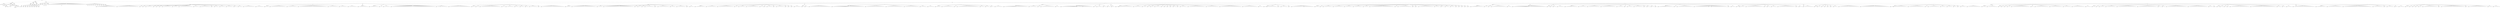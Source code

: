 digraph Tree {
	"t0" [label = "TEI"];
	"t1" [label = "teiHeader"];
	"t2" [label = "fileDesc"];
	"t3" [label = "titleStmt"];
	"t4" [label = "title"];
	"t5" [label = "title"];
	"t6" [label = "title"];
	"t7" [label = "author"];
	"t8" [label = "idno"];
	"t9" [label = "idno"];
	"t10" [label = "persName"];
	"t11" [label = "forename"];
	"t12" [label = "surname"];
	"t13" [label = "author"];
	"t14" [label = "publicationStmt"];
	"t15" [label = "publisher"];
	"t16" [label = "idno"];
	"t17" [label = "idno"];
	"t18" [label = "availability"];
	"t19" [label = "licence"];
	"t20" [label = "ab"];
	"t21" [label = "ref"];
	"t22" [label = "sourceDesc"];
	"t23" [label = "bibl"];
	"t24" [label = "name"];
	"t25" [label = "idno"];
	"t26" [label = "idno"];
	"t27" [label = "availability"];
	"t28" [label = "licence"];
	"t29" [label = "ab"];
	"t30" [label = "ref"];
	"t31" [label = "bibl"];
	"t32" [label = "date"];
	"t33" [label = "date"];
	"t34" [label = "idno"];
	"t35" [label = "profileDesc"];
	"t36" [label = "particDesc"];
	"t37" [label = "listPerson"];
	"t38" [label = "person"];
	"t39" [label = "persName"];
	"t40" [label = "person"];
	"t41" [label = "persName"];
	"t42" [label = "person"];
	"t43" [label = "persName"];
	"t44" [label = "person"];
	"t45" [label = "persName"];
	"t46" [label = "person"];
	"t47" [label = "persName"];
	"t48" [label = "person"];
	"t49" [label = "persName"];
	"t50" [label = "person"];
	"t51" [label = "persName"];
	"t52" [label = "person"];
	"t53" [label = "persName"];
	"t54" [label = "person"];
	"t55" [label = "persName"];
	"t56" [label = "textClass"];
	"t57" [label = "keywords"];
	"t58" [label = "term"];
	"t59" [label = "term"];
	"t60" [label = "classCode"];
	"t61" [label = "revisionDesc"];
	"t62" [label = "listChange"];
	"t63" [label = "change"];
	"t64" [label = "text"];
	"t65" [label = "front"];
	"t66" [label = "docTitle"];
	"t67" [label = "titlePart"];
	"t68" [label = "titlePart"];
	"t69" [label = "titlePart"];
	"t70" [label = "docDate"];
	"t71" [label = "docAuthor"];
	"t72" [label = "div"];
	"t73" [label = "div"];
	"t74" [label = "p"];
	"t75" [label = "div"];
	"t76" [label = "p"];
	"t77" [label = "div"];
	"t78" [label = "p"];
	"t79" [label = "performance"];
	"t80" [label = "ab"];
	"t81" [label = "div"];
	"t82" [label = "head"];
	"t83" [label = "p"];
	"t84" [label = "p"];
	"t85" [label = "l"];
	"t86" [label = "l"];
	"t87" [label = "l"];
	"t88" [label = "l"];
	"t89" [label = "p"];
	"t90" [label = "p"];
	"t91" [label = "p"];
	"t92" [label = "p"];
	"t93" [label = "p"];
	"t94" [label = "p"];
	"t95" [label = "p"];
	"t96" [label = "p"];
	"t97" [label = "p"];
	"t98" [label = "p"];
	"t99" [label = "p"];
	"t100" [label = "p"];
	"t101" [label = "p"];
	"t102" [label = "p"];
	"t103" [label = "p"];
	"t104" [label = "p"];
	"t105" [label = "l"];
	"t106" [label = "l"];
	"t107" [label = "l"];
	"t108" [label = "l"];
	"t109" [label = "l"];
	"t110" [label = "l"];
	"t111" [label = "l"];
	"t112" [label = "l"];
	"t113" [label = "l"];
	"t114" [label = "l"];
	"t115" [label = "castList"];
	"t116" [label = "head"];
	"t117" [label = "castItem"];
	"t118" [label = "role"];
	"t119" [label = "castItem"];
	"t120" [label = "role"];
	"t121" [label = "castItem"];
	"t122" [label = "role"];
	"t123" [label = "castItem"];
	"t124" [label = "role"];
	"t125" [label = "castItem"];
	"t126" [label = "role"];
	"t127" [label = "castItem"];
	"t128" [label = "role"];
	"t129" [label = "castItem"];
	"t130" [label = "role"];
	"t131" [label = "castItem"];
	"t132" [label = "role"];
	"t133" [label = "castItem"];
	"t134" [label = "role"];
	"t135" [label = "castItem"];
	"t136" [label = "role"];
	"t137" [label = "body"];
	"t138" [label = "div"];
	"t139" [label = "head"];
	"t140" [label = "div"];
	"t141" [label = "head"];
	"t142" [label = "sp"];
	"t143" [label = "speaker"];
	"t144" [label = "l"];
	"t145" [label = "l"];
	"t146" [label = "l"];
	"t147" [label = "l"];
	"t148" [label = "l"];
	"t149" [label = "l"];
	"t150" [label = "l"];
	"t151" [label = "l"];
	"t152" [label = "l"];
	"t153" [label = "l"];
	"t154" [label = "l"];
	"t155" [label = "l"];
	"t156" [label = "l"];
	"t157" [label = "l"];
	"t158" [label = "l"];
	"t159" [label = "l"];
	"t160" [label = "sp"];
	"t161" [label = "speaker"];
	"t162" [label = "l"];
	"t163" [label = "l"];
	"t164" [label = "l"];
	"t165" [label = "l"];
	"t166" [label = "l"];
	"t167" [label = "l"];
	"t168" [label = "l"];
	"t169" [label = "l"];
	"t170" [label = "l"];
	"t171" [label = "l"];
	"t172" [label = "l"];
	"t173" [label = "l"];
	"t174" [label = "l"];
	"t175" [label = "l"];
	"t176" [label = "l"];
	"t177" [label = "l"];
	"t178" [label = "l"];
	"t179" [label = "l"];
	"t180" [label = "sp"];
	"t181" [label = "speaker"];
	"t182" [label = "l"];
	"t183" [label = "sp"];
	"t184" [label = "speaker"];
	"t185" [label = "l"];
	"t186" [label = "sp"];
	"t187" [label = "speaker"];
	"t188" [label = "l"];
	"t189" [label = "l"];
	"t190" [label = "l"];
	"t191" [label = "l"];
	"t192" [label = "l"];
	"t193" [label = "sp"];
	"t194" [label = "speaker"];
	"t195" [label = "l"];
	"t196" [label = "sp"];
	"t197" [label = "speaker"];
	"t198" [label = "l"];
	"t199" [label = "sp"];
	"t200" [label = "speaker"];
	"t201" [label = "l"];
	"t202" [label = "sp"];
	"t203" [label = "speaker"];
	"t204" [label = "l"];
	"t205" [label = "l"];
	"t206" [label = "l"];
	"t207" [label = "l"];
	"t208" [label = "l"];
	"t209" [label = "l"];
	"t210" [label = "l"];
	"t211" [label = "sp"];
	"t212" [label = "speaker"];
	"t213" [label = "l"];
	"t214" [label = "l"];
	"t215" [label = "l"];
	"t216" [label = "l"];
	"t217" [label = "sp"];
	"t218" [label = "speaker"];
	"t219" [label = "l"];
	"t220" [label = "l"];
	"t221" [label = "l"];
	"t222" [label = "l"];
	"t223" [label = "l"];
	"t224" [label = "l"];
	"t225" [label = "l"];
	"t226" [label = "l"];
	"t227" [label = "l"];
	"t228" [label = "l"];
	"t229" [label = "l"];
	"t230" [label = "sp"];
	"t231" [label = "speaker"];
	"t232" [label = "l"];
	"t233" [label = "l"];
	"t234" [label = "l"];
	"t235" [label = "l"];
	"t236" [label = "sp"];
	"t237" [label = "speaker"];
	"t238" [label = "note"];
	"t239" [label = "l"];
	"t240" [label = "l"];
	"t241" [label = "l"];
	"t242" [label = "l"];
	"t243" [label = "l"];
	"t244" [label = "l"];
	"t245" [label = "l"];
	"t246" [label = "sp"];
	"t247" [label = "speaker"];
	"t248" [label = "l"];
	"t249" [label = "sp"];
	"t250" [label = "speaker"];
	"t251" [label = "l"];
	"t252" [label = "l"];
	"t253" [label = "l"];
	"t254" [label = "sp"];
	"t255" [label = "speaker"];
	"t256" [label = "l"];
	"t257" [label = "l"];
	"t258" [label = "l"];
	"t259" [label = "l"];
	"t260" [label = "sp"];
	"t261" [label = "speaker"];
	"t262" [label = "l"];
	"t263" [label = "l"];
	"t264" [label = "l"];
	"t265" [label = "l"];
	"t266" [label = "l"];
	"t267" [label = "sp"];
	"t268" [label = "speaker"];
	"t269" [label = "l"];
	"t270" [label = "l"];
	"t271" [label = "sp"];
	"t272" [label = "speaker"];
	"t273" [label = "l"];
	"t274" [label = "l"];
	"t275" [label = "l"];
	"t276" [label = "sp"];
	"t277" [label = "speaker"];
	"t278" [label = "l"];
	"t279" [label = "l"];
	"t280" [label = "l"];
	"t281" [label = "l"];
	"t282" [label = "l"];
	"t283" [label = "l"];
	"t284" [label = "l"];
	"t285" [label = "l"];
	"t286" [label = "l"];
	"t287" [label = "sp"];
	"t288" [label = "speaker"];
	"t289" [label = "l"];
	"t290" [label = "l"];
	"t291" [label = "l"];
	"t292" [label = "l"];
	"t293" [label = "l"];
	"t294" [label = "l"];
	"t295" [label = "div"];
	"t296" [label = "head"];
	"t297" [label = "sp"];
	"t298" [label = "speaker"];
	"t299" [label = "l"];
	"t300" [label = "l"];
	"t301" [label = "l"];
	"t302" [label = "sp"];
	"t303" [label = "speaker"];
	"t304" [label = "l"];
	"t305" [label = "l"];
	"t306" [label = "l"];
	"t307" [label = "l"];
	"t308" [label = "l"];
	"t309" [label = "l"];
	"t310" [label = "l"];
	"t311" [label = "l"];
	"t312" [label = "l"];
	"t313" [label = "l"];
	"t314" [label = "l"];
	"t315" [label = "l"];
	"t316" [label = "l"];
	"t317" [label = "sp"];
	"t318" [label = "speaker"];
	"t319" [label = "l"];
	"t320" [label = "l"];
	"t321" [label = "l"];
	"t322" [label = "l"];
	"t323" [label = "l"];
	"t324" [label = "l"];
	"t325" [label = "l"];
	"t326" [label = "l"];
	"t327" [label = "sp"];
	"t328" [label = "speaker"];
	"t329" [label = "l"];
	"t330" [label = "l"];
	"t331" [label = "l"];
	"t332" [label = "l"];
	"t333" [label = "l"];
	"t334" [label = "l"];
	"t335" [label = "l"];
	"t336" [label = "l"];
	"t337" [label = "l"];
	"t338" [label = "l"];
	"t339" [label = "l"];
	"t340" [label = "l"];
	"t341" [label = "l"];
	"t342" [label = "l"];
	"t343" [label = "l"];
	"t344" [label = "l"];
	"t345" [label = "l"];
	"t346" [label = "l"];
	"t347" [label = "l"];
	"t348" [label = "l"];
	"t349" [label = "l"];
	"t350" [label = "l"];
	"t351" [label = "l"];
	"t352" [label = "l"];
	"t353" [label = "sp"];
	"t354" [label = "speaker"];
	"t355" [label = "l"];
	"t356" [label = "l"];
	"t357" [label = "l"];
	"t358" [label = "l"];
	"t359" [label = "l"];
	"t360" [label = "l"];
	"t361" [label = "l"];
	"t362" [label = "l"];
	"t363" [label = "sp"];
	"t364" [label = "speaker"];
	"t365" [label = "l"];
	"t366" [label = "l"];
	"t367" [label = "l"];
	"t368" [label = "l"];
	"t369" [label = "l"];
	"t370" [label = "l"];
	"t371" [label = "sp"];
	"t372" [label = "speaker"];
	"t373" [label = "l"];
	"t374" [label = "l"];
	"t375" [label = "l"];
	"t376" [label = "l"];
	"t377" [label = "l"];
	"t378" [label = "l"];
	"t379" [label = "l"];
	"t380" [label = "div"];
	"t381" [label = "head"];
	"t382" [label = "sp"];
	"t383" [label = "speaker"];
	"t384" [label = "l"];
	"t385" [label = "l"];
	"t386" [label = "l"];
	"t387" [label = "l"];
	"t388" [label = "l"];
	"t389" [label = "l"];
	"t390" [label = "l"];
	"t391" [label = "l"];
	"t392" [label = "div"];
	"t393" [label = "head"];
	"t394" [label = "sp"];
	"t395" [label = "speaker"];
	"t396" [label = "l"];
	"t397" [label = "l"];
	"t398" [label = "l"];
	"t399" [label = "l"];
	"t400" [label = "l"];
	"t401" [label = "l"];
	"t402" [label = "l"];
	"t403" [label = "sp"];
	"t404" [label = "speaker"];
	"t405" [label = "l"];
	"t406" [label = "l"];
	"t407" [label = "sp"];
	"t408" [label = "speaker"];
	"t409" [label = "l"];
	"t410" [label = "l"];
	"t411" [label = "l"];
	"t412" [label = "l"];
	"t413" [label = "l"];
	"t414" [label = "sp"];
	"t415" [label = "speaker"];
	"t416" [label = "l"];
	"t417" [label = "l"];
	"t418" [label = "l"];
	"t419" [label = "l"];
	"t420" [label = "l"];
	"t421" [label = "l"];
	"t422" [label = "l"];
	"t423" [label = "l"];
	"t424" [label = "l"];
	"t425" [label = "l"];
	"t426" [label = "l"];
	"t427" [label = "l"];
	"t428" [label = "l"];
	"t429" [label = "l"];
	"t430" [label = "l"];
	"t431" [label = "l"];
	"t432" [label = "l"];
	"t433" [label = "l"];
	"t434" [label = "l"];
	"t435" [label = "l"];
	"t436" [label = "l"];
	"t437" [label = "l"];
	"t438" [label = "l"];
	"t439" [label = "l"];
	"t440" [label = "l"];
	"t441" [label = "l"];
	"t442" [label = "l"];
	"t443" [label = "l"];
	"t444" [label = "l"];
	"t445" [label = "l"];
	"t446" [label = "l"];
	"t447" [label = "l"];
	"t448" [label = "l"];
	"t449" [label = "l"];
	"t450" [label = "l"];
	"t451" [label = "l"];
	"t452" [label = "l"];
	"t453" [label = "sp"];
	"t454" [label = "speaker"];
	"t455" [label = "l"];
	"t456" [label = "l"];
	"t457" [label = "note"];
	"t458" [label = "l"];
	"t459" [label = "l"];
	"t460" [label = "l"];
	"t461" [label = "l"];
	"t462" [label = "l"];
	"t463" [label = "l"];
	"t464" [label = "sp"];
	"t465" [label = "speaker"];
	"t466" [label = "l"];
	"t467" [label = "l"];
	"t468" [label = "l"];
	"t469" [label = "l"];
	"t470" [label = "l"];
	"t471" [label = "l"];
	"t472" [label = "l"];
	"t473" [label = "l"];
	"t474" [label = "l"];
	"t475" [label = "l"];
	"t476" [label = "l"];
	"t477" [label = "l"];
	"t478" [label = "l"];
	"t479" [label = "l"];
	"t480" [label = "l"];
	"t481" [label = "l"];
	"t482" [label = "l"];
	"t483" [label = "l"];
	"t484" [label = "div"];
	"t485" [label = "head"];
	"t486" [label = "sp"];
	"t487" [label = "speaker"];
	"t488" [label = "l"];
	"t489" [label = "l"];
	"t490" [label = "sp"];
	"t491" [label = "speaker"];
	"t492" [label = "l"];
	"t493" [label = "l"];
	"t494" [label = "sp"];
	"t495" [label = "speaker"];
	"t496" [label = "l"];
	"t497" [label = "l"];
	"t498" [label = "l"];
	"t499" [label = "l"];
	"t500" [label = "l"];
	"t501" [label = "l"];
	"t502" [label = "l"];
	"t503" [label = "l"];
	"t504" [label = "l"];
	"t505" [label = "l"];
	"t506" [label = "l"];
	"t507" [label = "l"];
	"t508" [label = "l"];
	"t509" [label = "l"];
	"t510" [label = "l"];
	"t511" [label = "l"];
	"t512" [label = "l"];
	"t513" [label = "sp"];
	"t514" [label = "speaker"];
	"t515" [label = "l"];
	"t516" [label = "l"];
	"t517" [label = "sp"];
	"t518" [label = "speaker"];
	"t519" [label = "l"];
	"t520" [label = "l"];
	"t521" [label = "l"];
	"t522" [label = "l"];
	"t523" [label = "l"];
	"t524" [label = "l"];
	"t525" [label = "sp"];
	"t526" [label = "speaker"];
	"t527" [label = "l"];
	"t528" [label = "l"];
	"t529" [label = "l"];
	"t530" [label = "sp"];
	"t531" [label = "speaker"];
	"t532" [label = "l"];
	"t533" [label = "l"];
	"t534" [label = "l"];
	"t535" [label = "sp"];
	"t536" [label = "speaker"];
	"t537" [label = "l"];
	"t538" [label = "l"];
	"t539" [label = "sp"];
	"t540" [label = "speaker"];
	"t541" [label = "l"];
	"t542" [label = "l"];
	"t543" [label = "l"];
	"t544" [label = "l"];
	"t545" [label = "l"];
	"t546" [label = "l"];
	"t547" [label = "sp"];
	"t548" [label = "speaker"];
	"t549" [label = "l"];
	"t550" [label = "sp"];
	"t551" [label = "speaker"];
	"t552" [label = "l"];
	"t553" [label = "l"];
	"t554" [label = "l"];
	"t555" [label = "l"];
	"t556" [label = "l"];
	"t557" [label = "l"];
	"t558" [label = "l"];
	"t559" [label = "l"];
	"t560" [label = "l"];
	"t561" [label = "l"];
	"t562" [label = "l"];
	"t563" [label = "l"];
	"t564" [label = "l"];
	"t565" [label = "l"];
	"t566" [label = "l"];
	"t567" [label = "l"];
	"t568" [label = "l"];
	"t569" [label = "l"];
	"t570" [label = "l"];
	"t571" [label = "div"];
	"t572" [label = "head"];
	"t573" [label = "div"];
	"t574" [label = "head"];
	"t575" [label = "sp"];
	"t576" [label = "speaker"];
	"t577" [label = "l"];
	"t578" [label = "l"];
	"t579" [label = "l"];
	"t580" [label = "l"];
	"t581" [label = "sp"];
	"t582" [label = "speaker"];
	"t583" [label = "l"];
	"t584" [label = "l"];
	"t585" [label = "l"];
	"t586" [label = "l"];
	"t587" [label = "l"];
	"t588" [label = "l"];
	"t589" [label = "l"];
	"t590" [label = "l"];
	"t591" [label = "l"];
	"t592" [label = "l"];
	"t593" [label = "l"];
	"t594" [label = "l"];
	"t595" [label = "l"];
	"t596" [label = "l"];
	"t597" [label = "l"];
	"t598" [label = "l"];
	"t599" [label = "l"];
	"t600" [label = "l"];
	"t601" [label = "l"];
	"t602" [label = "l"];
	"t603" [label = "sp"];
	"t604" [label = "speaker"];
	"t605" [label = "l"];
	"t606" [label = "l"];
	"t607" [label = "l"];
	"t608" [label = "l"];
	"t609" [label = "sp"];
	"t610" [label = "speaker"];
	"t611" [label = "l"];
	"t612" [label = "l"];
	"t613" [label = "l"];
	"t614" [label = "l"];
	"t615" [label = "l"];
	"t616" [label = "l"];
	"t617" [label = "l"];
	"t618" [label = "l"];
	"t619" [label = "l"];
	"t620" [label = "l"];
	"t621" [label = "l"];
	"t622" [label = "l"];
	"t623" [label = "l"];
	"t624" [label = "l"];
	"t625" [label = "l"];
	"t626" [label = "l"];
	"t627" [label = "l"];
	"t628" [label = "l"];
	"t629" [label = "l"];
	"t630" [label = "l"];
	"t631" [label = "l"];
	"t632" [label = "l"];
	"t633" [label = "l"];
	"t634" [label = "l"];
	"t635" [label = "l"];
	"t636" [label = "sp"];
	"t637" [label = "speaker"];
	"t638" [label = "l"];
	"t639" [label = "sp"];
	"t640" [label = "speaker"];
	"t641" [label = "l"];
	"t642" [label = "l"];
	"t643" [label = "sp"];
	"t644" [label = "speaker"];
	"t645" [label = "l"];
	"t646" [label = "sp"];
	"t647" [label = "speaker"];
	"t648" [label = "l"];
	"t649" [label = "l"];
	"t650" [label = "l"];
	"t651" [label = "l"];
	"t652" [label = "l"];
	"t653" [label = "l"];
	"t654" [label = "l"];
	"t655" [label = "sp"];
	"t656" [label = "speaker"];
	"t657" [label = "l"];
	"t658" [label = "sp"];
	"t659" [label = "speaker"];
	"t660" [label = "l"];
	"t661" [label = "l"];
	"t662" [label = "l"];
	"t663" [label = "l"];
	"t664" [label = "l"];
	"t665" [label = "l"];
	"t666" [label = "l"];
	"t667" [label = "l"];
	"t668" [label = "l"];
	"t669" [label = "sp"];
	"t670" [label = "speaker"];
	"t671" [label = "l"];
	"t672" [label = "l"];
	"t673" [label = "l"];
	"t674" [label = "l"];
	"t675" [label = "sp"];
	"t676" [label = "speaker"];
	"t677" [label = "l"];
	"t678" [label = "l"];
	"t679" [label = "l"];
	"t680" [label = "l"];
	"t681" [label = "l"];
	"t682" [label = "l"];
	"t683" [label = "l"];
	"t684" [label = "sp"];
	"t685" [label = "speaker"];
	"t686" [label = "l"];
	"t687" [label = "sp"];
	"t688" [label = "speaker"];
	"t689" [label = "l"];
	"t690" [label = "l"];
	"t691" [label = "l"];
	"t692" [label = "div"];
	"t693" [label = "head"];
	"t694" [label = "sp"];
	"t695" [label = "speaker"];
	"t696" [label = "l"];
	"t697" [label = "l"];
	"t698" [label = "l"];
	"t699" [label = "l"];
	"t700" [label = "l"];
	"t701" [label = "l"];
	"t702" [label = "l"];
	"t703" [label = "l"];
	"t704" [label = "sp"];
	"t705" [label = "speaker"];
	"t706" [label = "l"];
	"t707" [label = "l"];
	"t708" [label = "l"];
	"t709" [label = "l"];
	"t710" [label = "l"];
	"t711" [label = "l"];
	"t712" [label = "l"];
	"t713" [label = "l"];
	"t714" [label = "sp"];
	"t715" [label = "speaker"];
	"t716" [label = "l"];
	"t717" [label = "l"];
	"t718" [label = "l"];
	"t719" [label = "l"];
	"t720" [label = "l"];
	"t721" [label = "l"];
	"t722" [label = "l"];
	"t723" [label = "l"];
	"t724" [label = "l"];
	"t725" [label = "l"];
	"t726" [label = "l"];
	"t727" [label = "l"];
	"t728" [label = "l"];
	"t729" [label = "sp"];
	"t730" [label = "speaker"];
	"t731" [label = "l"];
	"t732" [label = "l"];
	"t733" [label = "sp"];
	"t734" [label = "speaker"];
	"t735" [label = "l"];
	"t736" [label = "l"];
	"t737" [label = "l"];
	"t738" [label = "l"];
	"t739" [label = "l"];
	"t740" [label = "sp"];
	"t741" [label = "speaker"];
	"t742" [label = "l"];
	"t743" [label = "l"];
	"t744" [label = "l"];
	"t745" [label = "l"];
	"t746" [label = "l"];
	"t747" [label = "l"];
	"t748" [label = "l"];
	"t749" [label = "l"];
	"t750" [label = "l"];
	"t751" [label = "l"];
	"t752" [label = "sp"];
	"t753" [label = "speaker"];
	"t754" [label = "l"];
	"t755" [label = "l"];
	"t756" [label = "sp"];
	"t757" [label = "speaker"];
	"t758" [label = "l"];
	"t759" [label = "sp"];
	"t760" [label = "speaker"];
	"t761" [label = "l"];
	"t762" [label = "l"];
	"t763" [label = "l"];
	"t764" [label = "l"];
	"t765" [label = "sp"];
	"t766" [label = "speaker"];
	"t767" [label = "l"];
	"t768" [label = "sp"];
	"t769" [label = "speaker"];
	"t770" [label = "l"];
	"t771" [label = "l"];
	"t772" [label = "l"];
	"t773" [label = "l"];
	"t774" [label = "l"];
	"t775" [label = "l"];
	"t776" [label = "sp"];
	"t777" [label = "speaker"];
	"t778" [label = "l"];
	"t779" [label = "sp"];
	"t780" [label = "speaker"];
	"t781" [label = "l"];
	"t782" [label = "sp"];
	"t783" [label = "speaker"];
	"t784" [label = "l"];
	"t785" [label = "sp"];
	"t786" [label = "speaker"];
	"t787" [label = "l"];
	"t788" [label = "l"];
	"t789" [label = "l"];
	"t790" [label = "l"];
	"t791" [label = "l"];
	"t792" [label = "div"];
	"t793" [label = "head"];
	"t794" [label = "sp"];
	"t795" [label = "speaker"];
	"t796" [label = "l"];
	"t797" [label = "sp"];
	"t798" [label = "speaker"];
	"t799" [label = "l"];
	"t800" [label = "l"];
	"t801" [label = "sp"];
	"t802" [label = "speaker"];
	"t803" [label = "l"];
	"t804" [label = "l"];
	"t805" [label = "l"];
	"t806" [label = "l"];
	"t807" [label = "l"];
	"t808" [label = "l"];
	"t809" [label = "l"];
	"t810" [label = "l"];
	"t811" [label = "l"];
	"t812" [label = "l"];
	"t813" [label = "l"];
	"t814" [label = "l"];
	"t815" [label = "l"];
	"t816" [label = "l"];
	"t817" [label = "l"];
	"t818" [label = "l"];
	"t819" [label = "l"];
	"t820" [label = "l"];
	"t821" [label = "div"];
	"t822" [label = "head"];
	"t823" [label = "sp"];
	"t824" [label = "speaker"];
	"t825" [label = "l"];
	"t826" [label = "l"];
	"t827" [label = "l"];
	"t828" [label = "l"];
	"t829" [label = "l"];
	"t830" [label = "l"];
	"t831" [label = "l"];
	"t832" [label = "l"];
	"t833" [label = "l"];
	"t834" [label = "l"];
	"t835" [label = "l"];
	"t836" [label = "l"];
	"t837" [label = "l"];
	"t838" [label = "l"];
	"t839" [label = "l"];
	"t840" [label = "l"];
	"t841" [label = "l"];
	"t842" [label = "l"];
	"t843" [label = "l"];
	"t844" [label = "l"];
	"t845" [label = "l"];
	"t846" [label = "l"];
	"t847" [label = "l"];
	"t848" [label = "l"];
	"t849" [label = "l"];
	"t850" [label = "l"];
	"t851" [label = "l"];
	"t852" [label = "sp"];
	"t853" [label = "speaker"];
	"t854" [label = "l"];
	"t855" [label = "l"];
	"t856" [label = "l"];
	"t857" [label = "l"];
	"t858" [label = "l"];
	"t859" [label = "l"];
	"t860" [label = "l"];
	"t861" [label = "l"];
	"t862" [label = "l"];
	"t863" [label = "l"];
	"t864" [label = "l"];
	"t865" [label = "l"];
	"t866" [label = "l"];
	"t867" [label = "l"];
	"t868" [label = "l"];
	"t869" [label = "l"];
	"t870" [label = "sp"];
	"t871" [label = "speaker"];
	"t872" [label = "l"];
	"t873" [label = "l"];
	"t874" [label = "l"];
	"t875" [label = "l"];
	"t876" [label = "l"];
	"t877" [label = "l"];
	"t878" [label = "l"];
	"t879" [label = "l"];
	"t880" [label = "l"];
	"t881" [label = "l"];
	"t882" [label = "l"];
	"t883" [label = "l"];
	"t884" [label = "l"];
	"t885" [label = "l"];
	"t886" [label = "sp"];
	"t887" [label = "speaker"];
	"t888" [label = "l"];
	"t889" [label = "l"];
	"t890" [label = "l"];
	"t891" [label = "l"];
	"t892" [label = "l"];
	"t893" [label = "l"];
	"t894" [label = "l"];
	"t895" [label = "l"];
	"t896" [label = "l"];
	"t897" [label = "l"];
	"t898" [label = "l"];
	"t899" [label = "l"];
	"t900" [label = "sp"];
	"t901" [label = "speaker"];
	"t902" [label = "l"];
	"t903" [label = "l"];
	"t904" [label = "l"];
	"t905" [label = "l"];
	"t906" [label = "l"];
	"t907" [label = "sp"];
	"t908" [label = "speaker"];
	"t909" [label = "l"];
	"t910" [label = "l"];
	"t911" [label = "l"];
	"t912" [label = "l"];
	"t913" [label = "l"];
	"t914" [label = "div"];
	"t915" [label = "head"];
	"t916" [label = "sp"];
	"t917" [label = "speaker"];
	"t918" [label = "l"];
	"t919" [label = "l"];
	"t920" [label = "l"];
	"t921" [label = "l"];
	"t922" [label = "sp"];
	"t923" [label = "speaker"];
	"t924" [label = "l"];
	"t925" [label = "l"];
	"t926" [label = "l"];
	"t927" [label = "l"];
	"t928" [label = "l"];
	"t929" [label = "l"];
	"t930" [label = "l"];
	"t931" [label = "l"];
	"t932" [label = "l"];
	"t933" [label = "sp"];
	"t934" [label = "speaker"];
	"t935" [label = "l"];
	"t936" [label = "sp"];
	"t937" [label = "speaker"];
	"t938" [label = "l"];
	"t939" [label = "l"];
	"t940" [label = "l"];
	"t941" [label = "l"];
	"t942" [label = "l"];
	"t943" [label = "l"];
	"t944" [label = "l"];
	"t945" [label = "l"];
	"t946" [label = "l"];
	"t947" [label = "l"];
	"t948" [label = "l"];
	"t949" [label = "l"];
	"t950" [label = "l"];
	"t951" [label = "l"];
	"t952" [label = "l"];
	"t953" [label = "l"];
	"t954" [label = "l"];
	"t955" [label = "l"];
	"t956" [label = "sp"];
	"t957" [label = "speaker"];
	"t958" [label = "l"];
	"t959" [label = "l"];
	"t960" [label = "l"];
	"t961" [label = "sp"];
	"t962" [label = "speaker"];
	"t963" [label = "l"];
	"t964" [label = "l"];
	"t965" [label = "l"];
	"t966" [label = "sp"];
	"t967" [label = "speaker"];
	"t968" [label = "l"];
	"t969" [label = "l"];
	"t970" [label = "sp"];
	"t971" [label = "speaker"];
	"t972" [label = "l"];
	"t973" [label = "l"];
	"t974" [label = "l"];
	"t975" [label = "l"];
	"t976" [label = "l"];
	"t977" [label = "l"];
	"t978" [label = "div"];
	"t979" [label = "head"];
	"t980" [label = "div"];
	"t981" [label = "head"];
	"t982" [label = "sp"];
	"t983" [label = "speaker"];
	"t984" [label = "l"];
	"t985" [label = "l"];
	"t986" [label = "l"];
	"t987" [label = "l"];
	"t988" [label = "l"];
	"t989" [label = "l"];
	"t990" [label = "l"];
	"t991" [label = "l"];
	"t992" [label = "l"];
	"t993" [label = "l"];
	"t994" [label = "l"];
	"t995" [label = "l"];
	"t996" [label = "l"];
	"t997" [label = "l"];
	"t998" [label = "l"];
	"t999" [label = "l"];
	"t1000" [label = "l"];
	"t1001" [label = "l"];
	"t1002" [label = "l"];
	"t1003" [label = "l"];
	"t1004" [label = "sp"];
	"t1005" [label = "speaker"];
	"t1006" [label = "l"];
	"t1007" [label = "l"];
	"t1008" [label = "l"];
	"t1009" [label = "l"];
	"t1010" [label = "l"];
	"t1011" [label = "l"];
	"t1012" [label = "sp"];
	"t1013" [label = "speaker"];
	"t1014" [label = "l"];
	"t1015" [label = "sp"];
	"t1016" [label = "speaker"];
	"t1017" [label = "l"];
	"t1018" [label = "l"];
	"t1019" [label = "l"];
	"t1020" [label = "l"];
	"t1021" [label = "l"];
	"t1022" [label = "l"];
	"t1023" [label = "l"];
	"t1024" [label = "l"];
	"t1025" [label = "l"];
	"t1026" [label = "l"];
	"t1027" [label = "l"];
	"t1028" [label = "sp"];
	"t1029" [label = "speaker"];
	"t1030" [label = "l"];
	"t1031" [label = "l"];
	"t1032" [label = "l"];
	"t1033" [label = "div"];
	"t1034" [label = "head"];
	"t1035" [label = "sp"];
	"t1036" [label = "speaker"];
	"t1037" [label = "l"];
	"t1038" [label = "l"];
	"t1039" [label = "l"];
	"t1040" [label = "l"];
	"t1041" [label = "l"];
	"t1042" [label = "l"];
	"t1043" [label = "l"];
	"t1044" [label = "l"];
	"t1045" [label = "l"];
	"t1046" [label = "l"];
	"t1047" [label = "l"];
	"t1048" [label = "l"];
	"t1049" [label = "stage"];
	"t1050" [label = "l"];
	"t1051" [label = "l"];
	"t1052" [label = "l"];
	"t1053" [label = "l"];
	"t1054" [label = "stage"];
	"t1055" [label = "l"];
	"t1056" [label = "l"];
	"t1057" [label = "l"];
	"t1058" [label = "l"];
	"t1059" [label = "l"];
	"t1060" [label = "l"];
	"t1061" [label = "l"];
	"t1062" [label = "l"];
	"t1063" [label = "sp"];
	"t1064" [label = "speaker"];
	"t1065" [label = "l"];
	"t1066" [label = "sp"];
	"t1067" [label = "speaker"];
	"t1068" [label = "l"];
	"t1069" [label = "l"];
	"t1070" [label = "l"];
	"t1071" [label = "l"];
	"t1072" [label = "sp"];
	"t1073" [label = "speaker"];
	"t1074" [label = "l"];
	"t1075" [label = "l"];
	"t1076" [label = "sp"];
	"t1077" [label = "speaker"];
	"t1078" [label = "l"];
	"t1079" [label = "l"];
	"t1080" [label = "div"];
	"t1081" [label = "head"];
	"t1082" [label = "sp"];
	"t1083" [label = "speaker"];
	"t1084" [label = "l"];
	"t1085" [label = "l"];
	"t1086" [label = "div"];
	"t1087" [label = "head"];
	"t1088" [label = "sp"];
	"t1089" [label = "speaker"];
	"t1090" [label = "l"];
	"t1091" [label = "sp"];
	"t1092" [label = "speaker"];
	"t1093" [label = "l"];
	"t1094" [label = "l"];
	"t1095" [label = "l"];
	"t1096" [label = "l"];
	"t1097" [label = "l"];
	"t1098" [label = "l"];
	"t1099" [label = "l"];
	"t1100" [label = "l"];
	"t1101" [label = "l"];
	"t1102" [label = "l"];
	"t1103" [label = "l"];
	"t1104" [label = "sp"];
	"t1105" [label = "speaker"];
	"t1106" [label = "l"];
	"t1107" [label = "l"];
	"t1108" [label = "l"];
	"t1109" [label = "l"];
	"t1110" [label = "l"];
	"t1111" [label = "l"];
	"t1112" [label = "sp"];
	"t1113" [label = "speaker"];
	"t1114" [label = "l"];
	"t1115" [label = "l"];
	"t1116" [label = "l"];
	"t1117" [label = "sp"];
	"t1118" [label = "speaker"];
	"t1119" [label = "l"];
	"t1120" [label = "sp"];
	"t1121" [label = "speaker"];
	"t1122" [label = "l"];
	"t1123" [label = "l"];
	"t1124" [label = "sp"];
	"t1125" [label = "speaker"];
	"t1126" [label = "l"];
	"t1127" [label = "l"];
	"t1128" [label = "l"];
	"t1129" [label = "l"];
	"t1130" [label = "sp"];
	"t1131" [label = "speaker"];
	"t1132" [label = "l"];
	"t1133" [label = "sp"];
	"t1134" [label = "speaker"];
	"t1135" [label = "l"];
	"t1136" [label = "sp"];
	"t1137" [label = "speaker"];
	"t1138" [label = "l"];
	"t1139" [label = "sp"];
	"t1140" [label = "speaker"];
	"t1141" [label = "l"];
	"t1142" [label = "sp"];
	"t1143" [label = "speaker"];
	"t1144" [label = "l"];
	"t1145" [label = "l"];
	"t1146" [label = "sp"];
	"t1147" [label = "speaker"];
	"t1148" [label = "l"];
	"t1149" [label = "sp"];
	"t1150" [label = "speaker"];
	"t1151" [label = "l"];
	"t1152" [label = "l"];
	"t1153" [label = "l"];
	"t1154" [label = "l"];
	"t1155" [label = "l"];
	"t1156" [label = "sp"];
	"t1157" [label = "speaker"];
	"t1158" [label = "l"];
	"t1159" [label = "l"];
	"t1160" [label = "l"];
	"t1161" [label = "l"];
	"t1162" [label = "l"];
	"t1163" [label = "l"];
	"t1164" [label = "l"];
	"t1165" [label = "l"];
	"t1166" [label = "l"];
	"t1167" [label = "l"];
	"t1168" [label = "l"];
	"t1169" [label = "l"];
	"t1170" [label = "l"];
	"t1171" [label = "l"];
	"t1172" [label = "sp"];
	"t1173" [label = "speaker"];
	"t1174" [label = "l"];
	"t1175" [label = "l"];
	"t1176" [label = "l"];
	"t1177" [label = "l"];
	"t1178" [label = "l"];
	"t1179" [label = "l"];
	"t1180" [label = "l"];
	"t1181" [label = "l"];
	"t1182" [label = "l"];
	"t1183" [label = "l"];
	"t1184" [label = "sp"];
	"t1185" [label = "speaker"];
	"t1186" [label = "l"];
	"t1187" [label = "l"];
	"t1188" [label = "l"];
	"t1189" [label = "l"];
	"t1190" [label = "l"];
	"t1191" [label = "l"];
	"t1192" [label = "l"];
	"t1193" [label = "l"];
	"t1194" [label = "l"];
	"t1195" [label = "l"];
	"t1196" [label = "l"];
	"t1197" [label = "l"];
	"t1198" [label = "l"];
	"t1199" [label = "l"];
	"t1200" [label = "l"];
	"t1201" [label = "l"];
	"t1202" [label = "l"];
	"t1203" [label = "l"];
	"t1204" [label = "sp"];
	"t1205" [label = "speaker"];
	"t1206" [label = "l"];
	"t1207" [label = "l"];
	"t1208" [label = "l"];
	"t1209" [label = "l"];
	"t1210" [label = "l"];
	"t1211" [label = "l"];
	"t1212" [label = "l"];
	"t1213" [label = "l"];
	"t1214" [label = "l"];
	"t1215" [label = "l"];
	"t1216" [label = "l"];
	"t1217" [label = "l"];
	"t1218" [label = "sp"];
	"t1219" [label = "speaker"];
	"t1220" [label = "l"];
	"t1221" [label = "l"];
	"t1222" [label = "l"];
	"t1223" [label = "div"];
	"t1224" [label = "head"];
	"t1225" [label = "sp"];
	"t1226" [label = "speaker"];
	"t1227" [label = "l"];
	"t1228" [label = "sp"];
	"t1229" [label = "speaker"];
	"t1230" [label = "l"];
	"t1231" [label = "l"];
	"t1232" [label = "l"];
	"t1233" [label = "l"];
	"t1234" [label = "l"];
	"t1235" [label = "l"];
	"t1236" [label = "l"];
	"t1237" [label = "l"];
	"t1238" [label = "sp"];
	"t1239" [label = "speaker"];
	"t1240" [label = "l"];
	"t1241" [label = "sp"];
	"t1242" [label = "speaker"];
	"t1243" [label = "l"];
	"t1244" [label = "l"];
	"t1245" [label = "l"];
	"t1246" [label = "l"];
	"t1247" [label = "l"];
	"t1248" [label = "sp"];
	"t1249" [label = "speaker"];
	"t1250" [label = "l"];
	"t1251" [label = "sp"];
	"t1252" [label = "speaker"];
	"t1253" [label = "l"];
	"t1254" [label = "l"];
	"t1255" [label = "l"];
	"t1256" [label = "l"];
	"t1257" [label = "l"];
	"t1258" [label = "l"];
	"t1259" [label = "l"];
	"t1260" [label = "l"];
	"t1261" [label = "l"];
	"t1262" [label = "stage"];
	"t1263" [label = "l"];
	"t1264" [label = "l"];
	"t1265" [label = "l"];
	"t1266" [label = "l"];
	"t1267" [label = "l"];
	"t1268" [label = "l"];
	"t1269" [label = "l"];
	"t1270" [label = "l"];
	"t1271" [label = "div"];
	"t1272" [label = "head"];
	"t1273" [label = "sp"];
	"t1274" [label = "speaker"];
	"t1275" [label = "l"];
	"t1276" [label = "l"];
	"t1277" [label = "l"];
	"t1278" [label = "sp"];
	"t1279" [label = "speaker"];
	"t1280" [label = "l"];
	"t1281" [label = "sp"];
	"t1282" [label = "speaker"];
	"t1283" [label = "l"];
	"t1284" [label = "l"];
	"t1285" [label = "l"];
	"t1286" [label = "l"];
	"t1287" [label = "l"];
	"t1288" [label = "l"];
	"t1289" [label = "l"];
	"t1290" [label = "sp"];
	"t1291" [label = "speaker"];
	"t1292" [label = "l"];
	"t1293" [label = "l"];
	"t1294" [label = "l"];
	"t1295" [label = "l"];
	"t1296" [label = "l"];
	"t1297" [label = "l"];
	"t1298" [label = "l"];
	"t1299" [label = "l"];
	"t1300" [label = "sp"];
	"t1301" [label = "speaker"];
	"t1302" [label = "l"];
	"t1303" [label = "l"];
	"t1304" [label = "l"];
	"t1305" [label = "l"];
	"t1306" [label = "l"];
	"t1307" [label = "l"];
	"t1308" [label = "sp"];
	"t1309" [label = "speaker"];
	"t1310" [label = "l"];
	"t1311" [label = "l"];
	"t1312" [label = "l"];
	"t1313" [label = "l"];
	"t1314" [label = "l"];
	"t1315" [label = "l"];
	"t1316" [label = "l"];
	"t1317" [label = "sp"];
	"t1318" [label = "speaker"];
	"t1319" [label = "l"];
	"t1320" [label = "l"];
	"t1321" [label = "l"];
	"t1322" [label = "l"];
	"t1323" [label = "sp"];
	"t1324" [label = "speaker"];
	"t1325" [label = "l"];
	"t1326" [label = "l"];
	"t1327" [label = "l"];
	"t1328" [label = "l"];
	"t1329" [label = "l"];
	"t1330" [label = "l"];
	"t1331" [label = "l"];
	"t1332" [label = "l"];
	"t1333" [label = "l"];
	"t1334" [label = "l"];
	"t1335" [label = "l"];
	"t1336" [label = "l"];
	"t1337" [label = "l"];
	"t1338" [label = "l"];
	"t1339" [label = "l"];
	"t1340" [label = "l"];
	"t1341" [label = "l"];
	"t1342" [label = "l"];
	"t1343" [label = "l"];
	"t1344" [label = "l"];
	"t1345" [label = "sp"];
	"t1346" [label = "speaker"];
	"t1347" [label = "l"];
	"t1348" [label = "sp"];
	"t1349" [label = "speaker"];
	"t1350" [label = "l"];
	"t1351" [label = "l"];
	"t1352" [label = "l"];
	"t1353" [label = "l"];
	"t1354" [label = "l"];
	"t1355" [label = "l"];
	"t1356" [label = "l"];
	"t1357" [label = "l"];
	"t1358" [label = "l"];
	"t1359" [label = "l"];
	"t1360" [label = "l"];
	"t1361" [label = "sp"];
	"t1362" [label = "speaker"];
	"t1363" [label = "l"];
	"t1364" [label = "sp"];
	"t1365" [label = "speaker"];
	"t1366" [label = "l"];
	"t1367" [label = "sp"];
	"t1368" [label = "speaker"];
	"t1369" [label = "l"];
	"t1370" [label = "l"];
	"t1371" [label = "l"];
	"t1372" [label = "l"];
	"t1373" [label = "l"];
	"t1374" [label = "l"];
	"t1375" [label = "l"];
	"t1376" [label = "l"];
	"t1377" [label = "l"];
	"t1378" [label = "l"];
	"t1379" [label = "l"];
	"t1380" [label = "l"];
	"t1381" [label = "sp"];
	"t1382" [label = "speaker"];
	"t1383" [label = "l"];
	"t1384" [label = "l"];
	"t1385" [label = "l"];
	"t1386" [label = "l"];
	"t1387" [label = "sp"];
	"t1388" [label = "speaker"];
	"t1389" [label = "l"];
	"t1390" [label = "l"];
	"t1391" [label = "sp"];
	"t1392" [label = "speaker"];
	"t1393" [label = "l"];
	"t1394" [label = "l"];
	"t1395" [label = "l"];
	"t1396" [label = "sp"];
	"t1397" [label = "speaker"];
	"t1398" [label = "l"];
	"t1399" [label = "l"];
	"t1400" [label = "l"];
	"t1401" [label = "sp"];
	"t1402" [label = "speaker"];
	"t1403" [label = "l"];
	"t1404" [label = "sp"];
	"t1405" [label = "speaker"];
	"t1406" [label = "l"];
	"t1407" [label = "sp"];
	"t1408" [label = "speaker"];
	"t1409" [label = "l"];
	"t1410" [label = "sp"];
	"t1411" [label = "speaker"];
	"t1412" [label = "l"];
	"t1413" [label = "sp"];
	"t1414" [label = "speaker"];
	"t1415" [label = "l"];
	"t1416" [label = "div"];
	"t1417" [label = "head"];
	"t1418" [label = "div"];
	"t1419" [label = "head"];
	"t1420" [label = "sp"];
	"t1421" [label = "speaker"];
	"t1422" [label = "l"];
	"t1423" [label = "l"];
	"t1424" [label = "l"];
	"t1425" [label = "l"];
	"t1426" [label = "l"];
	"t1427" [label = "l"];
	"t1428" [label = "l"];
	"t1429" [label = "l"];
	"t1430" [label = "l"];
	"t1431" [label = "l"];
	"t1432" [label = "sp"];
	"t1433" [label = "speaker"];
	"t1434" [label = "l"];
	"t1435" [label = "l"];
	"t1436" [label = "sp"];
	"t1437" [label = "speaker"];
	"t1438" [label = "l"];
	"t1439" [label = "sp"];
	"t1440" [label = "speaker"];
	"t1441" [label = "l"];
	"t1442" [label = "l"];
	"t1443" [label = "l"];
	"t1444" [label = "l"];
	"t1445" [label = "l"];
	"t1446" [label = "l"];
	"t1447" [label = "l"];
	"t1448" [label = "l"];
	"t1449" [label = "l"];
	"t1450" [label = "l"];
	"t1451" [label = "l"];
	"t1452" [label = "l"];
	"t1453" [label = "sp"];
	"t1454" [label = "speaker"];
	"t1455" [label = "l"];
	"t1456" [label = "l"];
	"t1457" [label = "l"];
	"t1458" [label = "div"];
	"t1459" [label = "head"];
	"t1460" [label = "sp"];
	"t1461" [label = "speaker"];
	"t1462" [label = "l"];
	"t1463" [label = "l"];
	"t1464" [label = "l"];
	"t1465" [label = "l"];
	"t1466" [label = "l"];
	"t1467" [label = "l"];
	"t1468" [label = "l"];
	"t1469" [label = "l"];
	"t1470" [label = "l"];
	"t1471" [label = "l"];
	"t1472" [label = "l"];
	"t1473" [label = "l"];
	"t1474" [label = "l"];
	"t1475" [label = "l"];
	"t1476" [label = "l"];
	"t1477" [label = "l"];
	"t1478" [label = "l"];
	"t1479" [label = "l"];
	"t1480" [label = "l"];
	"t1481" [label = "l"];
	"t1482" [label = "l"];
	"t1483" [label = "l"];
	"t1484" [label = "l"];
	"t1485" [label = "l"];
	"t1486" [label = "l"];
	"t1487" [label = "l"];
	"t1488" [label = "l"];
	"t1489" [label = "l"];
	"t1490" [label = "div"];
	"t1491" [label = "head"];
	"t1492" [label = "sp"];
	"t1493" [label = "speaker"];
	"t1494" [label = "l"];
	"t1495" [label = "sp"];
	"t1496" [label = "speaker"];
	"t1497" [label = "l"];
	"t1498" [label = "sp"];
	"t1499" [label = "speaker"];
	"t1500" [label = "l"];
	"t1501" [label = "l"];
	"t1502" [label = "sp"];
	"t1503" [label = "speaker"];
	"t1504" [label = "l"];
	"t1505" [label = "l"];
	"t1506" [label = "l"];
	"t1507" [label = "l"];
	"t1508" [label = "l"];
	"t1509" [label = "div"];
	"t1510" [label = "head"];
	"t1511" [label = "sp"];
	"t1512" [label = "speaker"];
	"t1513" [label = "l"];
	"t1514" [label = "l"];
	"t1515" [label = "l"];
	"t1516" [label = "l"];
	"t1517" [label = "l"];
	"t1518" [label = "l"];
	"t1519" [label = "l"];
	"t1520" [label = "l"];
	"t1521" [label = "l"];
	"t1522" [label = "l"];
	"t1523" [label = "sp"];
	"t1524" [label = "speaker"];
	"t1525" [label = "l"];
	"t1526" [label = "l"];
	"t1527" [label = "l"];
	"t1528" [label = "l"];
	"t1529" [label = "l"];
	"t1530" [label = "l"];
	"t1531" [label = "sp"];
	"t1532" [label = "speaker"];
	"t1533" [label = "l"];
	"t1534" [label = "l"];
	"t1535" [label = "l"];
	"t1536" [label = "l"];
	"t1537" [label = "l"];
	"t1538" [label = "l"];
	"t1539" [label = "l"];
	"t1540" [label = "l"];
	"t1541" [label = "l"];
	"t1542" [label = "l"];
	"t1543" [label = "sp"];
	"t1544" [label = "speaker"];
	"t1545" [label = "l"];
	"t1546" [label = "l"];
	"t1547" [label = "l"];
	"t1548" [label = "l"];
	"t1549" [label = "l"];
	"t1550" [label = "l"];
	"t1551" [label = "l"];
	"t1552" [label = "l"];
	"t1553" [label = "l"];
	"t1554" [label = "l"];
	"t1555" [label = "l"];
	"t1556" [label = "l"];
	"t1557" [label = "sp"];
	"t1558" [label = "speaker"];
	"t1559" [label = "l"];
	"t1560" [label = "l"];
	"t1561" [label = "l"];
	"t1562" [label = "l"];
	"t1563" [label = "l"];
	"t1564" [label = "sp"];
	"t1565" [label = "speaker"];
	"t1566" [label = "l"];
	"t1567" [label = "sp"];
	"t1568" [label = "speaker"];
	"t1569" [label = "l"];
	"t1570" [label = "l"];
	"t1571" [label = "l"];
	"t1572" [label = "l"];
	"t1573" [label = "sp"];
	"t1574" [label = "speaker"];
	"t1575" [label = "l"];
	"t1576" [label = "l"];
	"t1577" [label = "l"];
	"t1578" [label = "l"];
	"t1579" [label = "l"];
	"t1580" [label = "l"];
	"t1581" [label = "l"];
	"t1582" [label = "sp"];
	"t1583" [label = "speaker"];
	"t1584" [label = "l"];
	"t1585" [label = "sp"];
	"t1586" [label = "speaker"];
	"t1587" [label = "l"];
	"t1588" [label = "l"];
	"t1589" [label = "sp"];
	"t1590" [label = "speaker"];
	"t1591" [label = "l"];
	"t1592" [label = "l"];
	"t1593" [label = "sp"];
	"t1594" [label = "speaker"];
	"t1595" [label = "l"];
	"t1596" [label = "div"];
	"t1597" [label = "head"];
	"t1598" [label = "sp"];
	"t1599" [label = "speaker"];
	"t1600" [label = "l"];
	"t1601" [label = "l"];
	"t1602" [label = "l"];
	"t1603" [label = "l"];
	"t1604" [label = "l"];
	"t1605" [label = "l"];
	"t1606" [label = "l"];
	"t1607" [label = "l"];
	"t1608" [label = "l"];
	"t1609" [label = "l"];
	"t1610" [label = "l"];
	"t1611" [label = "l"];
	"t1612" [label = "sp"];
	"t1613" [label = "speaker"];
	"t1614" [label = "l"];
	"t1615" [label = "sp"];
	"t1616" [label = "speaker"];
	"t1617" [label = "l"];
	"t1618" [label = "l"];
	"t1619" [label = "l"];
	"t1620" [label = "l"];
	"t1621" [label = "l"];
	"t1622" [label = "l"];
	"t1623" [label = "l"];
	"t1624" [label = "l"];
	"t1625" [label = "l"];
	"t1626" [label = "l"];
	"t1627" [label = "l"];
	"t1628" [label = "l"];
	"t1629" [label = "l"];
	"t1630" [label = "sp"];
	"t1631" [label = "speaker"];
	"t1632" [label = "l"];
	"t1633" [label = "l"];
	"t1634" [label = "l"];
	"t1635" [label = "l"];
	"t1636" [label = "l"];
	"t1637" [label = "l"];
	"t1638" [label = "l"];
	"t1639" [label = "l"];
	"t1640" [label = "l"];
	"t1641" [label = "l"];
	"t1642" [label = "l"];
	"t1643" [label = "stage"];
	"t1644" [label = "l"];
	"t1645" [label = "stage"];
	"t1646" [label = "l"];
	"t1647" [label = "l"];
	"t1648" [label = "l"];
	"t1649" [label = "l"];
	"t1650" [label = "l"];
	"t1651" [label = "l"];
	"t1652" [label = "l"];
	"t1653" [label = "l"];
	"t1654" [label = "l"];
	"t1655" [label = "l"];
	"t1656" [label = "l"];
	"t1657" [label = "l"];
	"t1658" [label = "l"];
	"t1659" [label = "sp"];
	"t1660" [label = "speaker"];
	"t1661" [label = "l"];
	"t1662" [label = "sp"];
	"t1663" [label = "speaker"];
	"t1664" [label = "l"];
	"t1665" [label = "l"];
	"t1666" [label = "l"];
	"t1667" [label = "div"];
	"t1668" [label = "head"];
	"t1669" [label = "sp"];
	"t1670" [label = "speaker"];
	"t1671" [label = "l"];
	"t1672" [label = "sp"];
	"t1673" [label = "speaker"];
	"t1674" [label = "l"];
	"t1675" [label = "l"];
	"t1676" [label = "l"];
	"t1677" [label = "l"];
	"t1678" [label = "sp"];
	"t1679" [label = "speaker"];
	"t1680" [label = "l"];
	"t1681" [label = "l"];
	"t1682" [label = "l"];
	"t1683" [label = "l"];
	"t1684" [label = "l"];
	"t1685" [label = "l"];
	"t1686" [label = "l"];
	"t1687" [label = "l"];
	"t1688" [label = "l"];
	"t1689" [label = "l"];
	"t1690" [label = "l"];
	"t1691" [label = "l"];
	"t1692" [label = "l"];
	"t1693" [label = "l"];
	"t1694" [label = "sp"];
	"t1695" [label = "speaker"];
	"t1696" [label = "l"];
	"t1697" [label = "sp"];
	"t1698" [label = "speaker"];
	"t1699" [label = "l"];
	"t1700" [label = "l"];
	"t1701" [label = "sp"];
	"t1702" [label = "speaker"];
	"t1703" [label = "l"];
	"t1704" [label = "l"];
	"t1705" [label = "l"];
	"t1706" [label = "l"];
	"t1707" [label = "sp"];
	"t1708" [label = "speaker"];
	"t1709" [label = "l"];
	"t1710" [label = "l"];
	"t1711" [label = "l"];
	"t1712" [label = "l"];
	"t1713" [label = "l"];
	"t1714" [label = "l"];
	"t1715" [label = "l"];
	"t1716" [label = "l"];
	"t1717" [label = "l"];
	"t1718" [label = "l"];
	"t1719" [label = "l"];
	"t1720" [label = "l"];
	"t1721" [label = "l"];
	"t1722" [label = "l"];
	"t1723" [label = "sp"];
	"t1724" [label = "speaker"];
	"t1725" [label = "l"];
	"t1726" [label = "sp"];
	"t1727" [label = "speaker"];
	"t1728" [label = "l"];
	"t1729" [label = "l"];
	"t1730" [label = "div"];
	"t1731" [label = "head"];
	"t1732" [label = "sp"];
	"t1733" [label = "speaker"];
	"t1734" [label = "l"];
	"t1735" [label = "l"];
	"t1736" [label = "l"];
	"t1737" [label = "l"];
	"t1738" [label = "l"];
	"t1739" [label = "l"];
	"t1740" [label = "l"];
	"t1741" [label = "l"];
	"t1742" [label = "div"];
	"t1743" [label = "head"];
	"t1744" [label = "sp"];
	"t1745" [label = "speaker"];
	"t1746" [label = "l"];
	"t1747" [label = "sp"];
	"t1748" [label = "speaker"];
	"t1749" [label = "l"];
	"t1750" [label = "l"];
	"t1751" [label = "sp"];
	"t1752" [label = "speaker"];
	"t1753" [label = "l"];
	"t1754" [label = "sp"];
	"t1755" [label = "speaker"];
	"t1756" [label = "l"];
	"t1757" [label = "sp"];
	"t1758" [label = "speaker"];
	"t1759" [label = "l"];
	"t1760" [label = "sp"];
	"t1761" [label = "speaker"];
	"t1762" [label = "l"];
	"t1763" [label = "sp"];
	"t1764" [label = "speaker"];
	"t1765" [label = "l"];
	"t1766" [label = "l"];
	"t1767" [label = "l"];
	"t1768" [label = "sp"];
	"t1769" [label = "speaker"];
	"t1770" [label = "l"];
	"t1771" [label = "l"];
	"t1772" [label = "l"];
	"t1773" [label = "l"];
	"t1774" [label = "l"];
	"t1775" [label = "l"];
	"t1776" [label = "l"];
	"t1777" [label = "l"];
	"t1778" [label = "l"];
	"t1779" [label = "l"];
	"t1780" [label = "l"];
	"t1781" [label = "l"];
	"t1782" [label = "l"];
	"t1783" [label = "l"];
	"t1784" [label = "l"];
	"t1785" [label = "l"];
	"t1786" [label = "l"];
	"t1787" [label = "sp"];
	"t1788" [label = "speaker"];
	"t1789" [label = "l"];
	"t1790" [label = "l"];
	"t1791" [label = "l"];
	"t1792" [label = "l"];
	"t1793" [label = "l"];
	"t1794" [label = "l"];
	"t1795" [label = "l"];
	"t1796" [label = "l"];
	"t1797" [label = "l"];
	"t1798" [label = "l"];
	"t1799" [label = "l"];
	"t1800" [label = "l"];
	"t1801" [label = "l"];
	"t1802" [label = "l"];
	"t1803" [label = "l"];
	"t1804" [label = "l"];
	"t1805" [label = "l"];
	"t1806" [label = "l"];
	"t1807" [label = "l"];
	"t1808" [label = "l"];
	"t1809" [label = "l"];
	"t1810" [label = "l"];
	"t1811" [label = "l"];
	"t1812" [label = "l"];
	"t1813" [label = "div"];
	"t1814" [label = "head"];
	"t1815" [label = "sp"];
	"t1816" [label = "speaker"];
	"t1817" [label = "l"];
	"t1818" [label = "sp"];
	"t1819" [label = "speaker"];
	"t1820" [label = "l"];
	"t1821" [label = "l"];
	"t1822" [label = "l"];
	"t1823" [label = "l"];
	"t1824" [label = "l"];
	"t1825" [label = "l"];
	"t1826" [label = "l"];
	"t1827" [label = "l"];
	"t1828" [label = "l"];
	"t1829" [label = "l"];
	"t1830" [label = "l"];
	"t1831" [label = "sp"];
	"t1832" [label = "speaker"];
	"t1833" [label = "l"];
	"t1834" [label = "l"];
	"t1835" [label = "l"];
	"t1836" [label = "l"];
	"t1837" [label = "l"];
	"t1838" [label = "l"];
	"t1839" [label = "l"];
	"t1840" [label = "l"];
	"t1841" [label = "l"];
	"t1842" [label = "l"];
	"t1843" [label = "l"];
	"t1844" [label = "l"];
	"t1845" [label = "l"];
	"t1846" [label = "sp"];
	"t1847" [label = "speaker"];
	"t1848" [label = "l"];
	"t1849" [label = "sp"];
	"t1850" [label = "speaker"];
	"t1851" [label = "l"];
	"t1852" [label = "l"];
	"t1853" [label = "l"];
	"t1854" [label = "l"];
	"t1855" [label = "l"];
	"t1856" [label = "l"];
	"t1857" [label = "l"];
	"t1858" [label = "l"];
	"t1859" [label = "l"];
	"t1860" [label = "sp"];
	"t1861" [label = "speaker"];
	"t1862" [label = "l"];
	"t1863" [label = "l"];
	"t1864" [label = "l"];
	"t1865" [label = "l"];
	"t1866" [label = "sp"];
	"t1867" [label = "speaker"];
	"t1868" [label = "l"];
	"t1869" [label = "l"];
	"t1870" [label = "l"];
	"t1871" [label = "l"];
	"t1872" [label = "sp"];
	"t1873" [label = "speaker"];
	"t1874" [label = "l"];
	"t1875" [label = "l"];
	"t1876" [label = "sp"];
	"t1877" [label = "speaker"];
	"t1878" [label = "l"];
	"t1879" [label = "sp"];
	"t1880" [label = "speaker"];
	"t1881" [label = "l"];
	"t1882" [label = "l"];
	"t1883" [label = "l"];
	"t1884" [label = "l"];
	"t1885" [label = "sp"];
	"t1886" [label = "speaker"];
	"t1887" [label = "l"];
	"t1888" [label = "l"];
	"t1889" [label = "l"];
	"t1890" [label = "l"];
	"t1891" [label = "l"];
	"t1892" [label = "l"];
	"t1893" [label = "l"];
	"t1894" [label = "l"];
	"t1895" [label = "l"];
	"t1896" [label = "l"];
	"t1897" [label = "l"];
	"t1898" [label = "div"];
	"t1899" [label = "head"];
	"t1900" [label = "div"];
	"t1901" [label = "head"];
	"t1902" [label = "sp"];
	"t1903" [label = "speaker"];
	"t1904" [label = "l"];
	"t1905" [label = "l"];
	"t1906" [label = "l"];
	"t1907" [label = "sp"];
	"t1908" [label = "speaker"];
	"t1909" [label = "l"];
	"t1910" [label = "l"];
	"t1911" [label = "l"];
	"t1912" [label = "l"];
	"t1913" [label = "l"];
	"t1914" [label = "l"];
	"t1915" [label = "l"];
	"t1916" [label = "l"];
	"t1917" [label = "div"];
	"t1918" [label = "head"];
	"t1919" [label = "sp"];
	"t1920" [label = "speaker"];
	"t1921" [label = "l"];
	"t1922" [label = "sp"];
	"t1923" [label = "speaker"];
	"t1924" [label = "l"];
	"t1925" [label = "sp"];
	"t1926" [label = "speaker"];
	"t1927" [label = "l"];
	"t1928" [label = "sp"];
	"t1929" [label = "speaker"];
	"t1930" [label = "l"];
	"t1931" [label = "l"];
	"t1932" [label = "sp"];
	"t1933" [label = "speaker"];
	"t1934" [label = "l"];
	"t1935" [label = "l"];
	"t1936" [label = "l"];
	"t1937" [label = "l"];
	"t1938" [label = "l"];
	"t1939" [label = "l"];
	"t1940" [label = "l"];
	"t1941" [label = "l"];
	"t1942" [label = "l"];
	"t1943" [label = "l"];
	"t1944" [label = "l"];
	"t1945" [label = "l"];
	"t1946" [label = "l"];
	"t1947" [label = "l"];
	"t1948" [label = "l"];
	"t1949" [label = "sp"];
	"t1950" [label = "speaker"];
	"t1951" [label = "l"];
	"t1952" [label = "l"];
	"t1953" [label = "sp"];
	"t1954" [label = "speaker"];
	"t1955" [label = "l"];
	"t1956" [label = "l"];
	"t1957" [label = "l"];
	"t1958" [label = "l"];
	"t1959" [label = "l"];
	"t1960" [label = "l"];
	"t1961" [label = "l"];
	"t1962" [label = "l"];
	"t1963" [label = "l"];
	"t1964" [label = "l"];
	"t1965" [label = "l"];
	"t1966" [label = "sp"];
	"t1967" [label = "speaker"];
	"t1968" [label = "l"];
	"t1969" [label = "l"];
	"t1970" [label = "l"];
	"t1971" [label = "l"];
	"t1972" [label = "l"];
	"t1973" [label = "l"];
	"t1974" [label = "l"];
	"t1975" [label = "l"];
	"t1976" [label = "l"];
	"t1977" [label = "l"];
	"t1978" [label = "sp"];
	"t1979" [label = "speaker"];
	"t1980" [label = "l"];
	"t1981" [label = "l"];
	"t1982" [label = "l"];
	"t1983" [label = "l"];
	"t1984" [label = "l"];
	"t1985" [label = "l"];
	"t1986" [label = "sp"];
	"t1987" [label = "speaker"];
	"t1988" [label = "l"];
	"t1989" [label = "l"];
	"t1990" [label = "l"];
	"t1991" [label = "l"];
	"t1992" [label = "l"];
	"t1993" [label = "l"];
	"t1994" [label = "l"];
	"t1995" [label = "l"];
	"t1996" [label = "l"];
	"t1997" [label = "l"];
	"t1998" [label = "sp"];
	"t1999" [label = "speaker"];
	"t2000" [label = "l"];
	"t2001" [label = "l"];
	"t2002" [label = "l"];
	"t2003" [label = "l"];
	"t2004" [label = "div"];
	"t2005" [label = "head"];
	"t2006" [label = "sp"];
	"t2007" [label = "speaker"];
	"t2008" [label = "l"];
	"t2009" [label = "l"];
	"t2010" [label = "sp"];
	"t2011" [label = "speaker"];
	"t2012" [label = "l"];
	"t2013" [label = "sp"];
	"t2014" [label = "speaker"];
	"t2015" [label = "l"];
	"t2016" [label = "l"];
	"t2017" [label = "l"];
	"t2018" [label = "l"];
	"t2019" [label = "sp"];
	"t2020" [label = "speaker"];
	"t2021" [label = "l"];
	"t2022" [label = "l"];
	"t2023" [label = "l"];
	"t2024" [label = "l"];
	"t2025" [label = "l"];
	"t2026" [label = "l"];
	"t2027" [label = "l"];
	"t2028" [label = "l"];
	"t2029" [label = "sp"];
	"t2030" [label = "speaker"];
	"t2031" [label = "l"];
	"t2032" [label = "l"];
	"t2033" [label = "l"];
	"t2034" [label = "l"];
	"t2035" [label = "l"];
	"t2036" [label = "l"];
	"t2037" [label = "l"];
	"t2038" [label = "l"];
	"t2039" [label = "l"];
	"t2040" [label = "l"];
	"t2041" [label = "l"];
	"t2042" [label = "l"];
	"t2043" [label = "l"];
	"t2044" [label = "l"];
	"t2045" [label = "l"];
	"t2046" [label = "l"];
	"t2047" [label = "sp"];
	"t2048" [label = "speaker"];
	"t2049" [label = "l"];
	"t2050" [label = "l"];
	"t2051" [label = "l"];
	"t2052" [label = "l"];
	"t2053" [label = "l"];
	"t2054" [label = "l"];
	"t2055" [label = "l"];
	"t2056" [label = "l"];
	"t2057" [label = "l"];
	"t2058" [label = "l"];
	"t2059" [label = "l"];
	"t2060" [label = "l"];
	"t2061" [label = "l"];
	"t2062" [label = "l"];
	"t2063" [label = "l"];
	"t2064" [label = "l"];
	"t2065" [label = "sp"];
	"t2066" [label = "speaker"];
	"t2067" [label = "l"];
	"t2068" [label = "l"];
	"t2069" [label = "sp"];
	"t2070" [label = "speaker"];
	"t2071" [label = "l"];
	"t2072" [label = "l"];
	"t2073" [label = "sp"];
	"t2074" [label = "speaker"];
	"t2075" [label = "l"];
	"t2076" [label = "l"];
	"t2077" [label = "l"];
	"t2078" [label = "l"];
	"t2079" [label = "l"];
	"t2080" [label = "l"];
	"t2081" [label = "l"];
	"t2082" [label = "l"];
	"t2083" [label = "l"];
	"t2084" [label = "l"];
	"t2085" [label = "l"];
	"t2086" [label = "l"];
	"t2087" [label = "l"];
	"t2088" [label = "l"];
	"t2089" [label = "l"];
	"t2090" [label = "l"];
	"t2091" [label = "l"];
	"t2092" [label = "sp"];
	"t2093" [label = "speaker"];
	"t2094" [label = "l"];
	"t2095" [label = "l"];
	"t2096" [label = "l"];
	"t2097" [label = "l"];
	"t2098" [label = "l"];
	"t2099" [label = "l"];
	"t2100" [label = "l"];
	"t2101" [label = "l"];
	"t2102" [label = "l"];
	"t2103" [label = "l"];
	"t2104" [label = "l"];
	"t2105" [label = "l"];
	"t2106" [label = "l"];
	"t2107" [label = "l"];
	"t2108" [label = "l"];
	"t2109" [label = "l"];
	"t2110" [label = "sp"];
	"t2111" [label = "speaker"];
	"t2112" [label = "l"];
	"t2113" [label = "l"];
	"t2114" [label = "l"];
	"t2115" [label = "sp"];
	"t2116" [label = "speaker"];
	"t2117" [label = "l"];
	"t2118" [label = "div"];
	"t2119" [label = "head"];
	"t2120" [label = "sp"];
	"t2121" [label = "speaker"];
	"t2122" [label = "l"];
	"t2123" [label = "sp"];
	"t2124" [label = "speaker"];
	"t2125" [label = "l"];
	"t2126" [label = "l"];
	"t2127" [label = "sp"];
	"t2128" [label = "speaker"];
	"t2129" [label = "l"];
	"t2130" [label = "sp"];
	"t2131" [label = "speaker"];
	"t2132" [label = "l"];
	"t2133" [label = "sp"];
	"t2134" [label = "speaker"];
	"t2135" [label = "l"];
	"t2136" [label = "l"];
	"t2137" [label = "l"];
	"t2138" [label = "l"];
	"t2139" [label = "l"];
	"t2140" [label = "l"];
	"t2141" [label = "l"];
	"t2142" [label = "l"];
	"t2143" [label = "l"];
	"t2144" [label = "l"];
	"t2145" [label = "l"];
	"t2146" [label = "l"];
	"t2147" [label = "l"];
	"t2148" [label = "l"];
	"t2149" [label = "l"];
	"t2150" [label = "l"];
	"t2151" [label = "sp"];
	"t2152" [label = "speaker"];
	"t2153" [label = "l"];
	"t2154" [label = "l"];
	"t2155" [label = "l"];
	"t2156" [label = "l"];
	"t2157" [label = "l"];
	"t2158" [label = "l"];
	"t2159" [label = "l"];
	"t2160" [label = "l"];
	"t2161" [label = "l"];
	"t2162" [label = "l"];
	"t2163" [label = "l"];
	"t2164" [label = "l"];
	"t2165" [label = "l"];
	"t2166" [label = "l"];
	"t2167" [label = "l"];
	"t2168" [label = "l"];
	"t2169" [label = "l"];
	"t2170" [label = "l"];
	"t2171" [label = "l"];
	"t2172" [label = "l"];
	"t2173" [label = "l"];
	"t2174" [label = "sp"];
	"t2175" [label = "speaker"];
	"t2176" [label = "l"];
	"t2177" [label = "l"];
	"t2178" [label = "l"];
	"t2179" [label = "sp"];
	"t2180" [label = "speaker"];
	"t2181" [label = "l"];
	"t2182" [label = "l"];
	"t2183" [label = "sp"];
	"t2184" [label = "speaker"];
	"t2185" [label = "l"];
	"t2186" [label = "l"];
	"t2187" [label = "l"];
	"t2188" [label = "l"];
	"t2189" [label = "div"];
	"t2190" [label = "head"];
	"t2191" [label = "sp"];
	"t2192" [label = "speaker"];
	"t2193" [label = "l"];
	"t2194" [label = "l"];
	"t2195" [label = "l"];
	"t2196" [label = "l"];
	"t2197" [label = "l"];
	"t2198" [label = "l"];
	"t2199" [label = "l"];
	"t2200" [label = "l"];
	"t2201" [label = "l"];
	"t2202" [label = "l"];
	"t2203" [label = "l"];
	"t2204" [label = "l"];
	"t2205" [label = "l"];
	"t2206" [label = "l"];
	"t2207" [label = "l"];
	"t2208" [label = "l"];
	"t2209" [label = "l"];
	"t2210" [label = "l"];
	"t2211" [label = "div"];
	"t2212" [label = "head"];
	"t2213" [label = "sp"];
	"t2214" [label = "speaker"];
	"t2215" [label = "l"];
	"t2216" [label = "l"];
	"t2217" [label = "l"];
	"t2218" [label = "l"];
	"t2219" [label = "l"];
	"t2220" [label = "l"];
	"t2221" [label = "l"];
	"t2222" [label = "l"];
	"t2223" [label = "sp"];
	"t2224" [label = "speaker"];
	"t2225" [label = "l"];
	"t2226" [label = "l"];
	"t2227" [label = "l"];
	"t2228" [label = "l"];
	"t2229" [label = "l"];
	"t2230" [label = "l"];
	"t2231" [label = "l"];
	"t2232" [label = "l"];
	"t2233" [label = "l"];
	"t2234" [label = "l"];
	"t2235" [label = "l"];
	"t2236" [label = "l"];
	"t2237" [label = "sp"];
	"t2238" [label = "speaker"];
	"t2239" [label = "l"];
	"t2240" [label = "l"];
	"t2241" [label = "l"];
	"t2242" [label = "l"];
	"t2243" [label = "l"];
	"t2244" [label = "l"];
	"t2245" [label = "l"];
	"t2246" [label = "l"];
	"t2247" [label = "l"];
	"t2248" [label = "l"];
	"t2249" [label = "l"];
	"t2250" [label = "l"];
	"t2251" [label = "l"];
	"t2252" [label = "l"];
	"t2253" [label = "l"];
	"t2254" [label = "l"];
	"t2255" [label = "l"];
	"t2256" [label = "l"];
	"t2257" [label = "l"];
	"t2258" [label = "l"];
	"t2259" [label = "l"];
	"t2260" [label = "l"];
	"t2261" [label = "l"];
	"t2262" [label = "l"];
	"t2263" [label = "sp"];
	"t2264" [label = "speaker"];
	"t2265" [label = "l"];
	"t2266" [label = "l"];
	"t2267" [label = "l"];
	"t2268" [label = "l"];
	"t2269" [label = "l"];
	"t2270" [label = "l"];
	"t2271" [label = "l"];
	"t2272" [label = "l"];
	"t2273" [label = "sp"];
	"t2274" [label = "speaker"];
	"t2275" [label = "l"];
	"t2276" [label = "sp"];
	"t2277" [label = "speaker"];
	"t2278" [label = "l"];
	"t2279" [label = "l"];
	"t2280" [label = "l"];
	"t2281" [label = "l"];
	"t2282" [label = "l"];
	"t2283" [label = "sp"];
	"t2284" [label = "speaker"];
	"t2285" [label = "l"];
	"t2286" [label = "l"];
	"t2287" [label = "sp"];
	"t2288" [label = "speaker"];
	"t2289" [label = "l"];
	"t2290" [label = "l"];
	"t2291" [label = "l"];
	"t2292" [label = "l"];
	"t2293" [label = "div"];
	"t2294" [label = "head"];
	"t2295" [label = "sp"];
	"t2296" [label = "speaker"];
	"t2297" [label = "l"];
	"t2298" [label = "l"];
	"t2299" [label = "sp"];
	"t2300" [label = "speaker"];
	"t2301" [label = "l"];
	"t2302" [label = "sp"];
	"t2303" [label = "speaker"];
	"t2304" [label = "l"];
	"t2305" [label = "sp"];
	"t2306" [label = "speaker"];
	"t2307" [label = "l"];
	"t2308" [label = "sp"];
	"t2309" [label = "speaker"];
	"t2310" [label = "l"];
	"t2311" [label = "l"];
	"t2312" [label = "sp"];
	"t2313" [label = "speaker"];
	"t2314" [label = "l"];
	"t2315" [label = "l"];
	"t2316" [label = "l"];
	"t2317" [label = "l"];
	"t2318" [label = "l"];
	"t2319" [label = "l"];
	"t2320" [label = "l"];
	"t2321" [label = "l"];
	"t2322" [label = "l"];
	"t2323" [label = "l"];
	"t2324" [label = "l"];
	"t2325" [label = "l"];
	"t2326" [label = "sp"];
	"t2327" [label = "speaker"];
	"t2328" [label = "l"];
	"t2329" [label = "sp"];
	"t2330" [label = "speaker"];
	"t2331" [label = "l"];
	"t2332" [label = "l"];
	"t2333" [label = "l"];
	"t2334" [label = "l"];
	"t2335" [label = "l"];
	"t2336" [label = "l"];
	"t2337" [label = "l"];
	"t2338" [label = "l"];
	"t2339" [label = "l"];
	"t2340" [label = "l"];
	"t2341" [label = "l"];
	"t2342" [label = "l"];
	"t2343" [label = "l"];
	"t2344" [label = "l"];
	"t2345" [label = "l"];
	"t2346" [label = "l"];
	"t2347" [label = "l"];
	"t2348" [label = "l"];
	"t2349" [label = "l"];
	"t2350" [label = "sp"];
	"t2351" [label = "speaker"];
	"t2352" [label = "l"];
	"t2353" [label = "sp"];
	"t2354" [label = "speaker"];
	"t2355" [label = "l"];
	"t2356" [label = "l"];
	"t2357" [label = "l"];
	"t2358" [label = "l"];
	"t2359" [label = "l"];
	"t2360" [label = "l"];
	"t2361" [label = "l"];
	"t2362" [label = "l"];
	"t2363" [label = "l"];
	"t2364" [label = "l"];
	"t2365" [label = "l"];
	"t2366" [label = "l"];
	"t2367" [label = "l"];
	"t2368" [label = "l"];
	"t2369" [label = "l"];
	"t2370" [label = "sp"];
	"t2371" [label = "speaker"];
	"t2372" [label = "l"];
	"t2373" [label = "l"];
	"t2374" [label = "l"];
	"t2375" [label = "sp"];
	"t2376" [label = "speaker"];
	"t2377" [label = "l"];
	"t2378" [label = "l"];
	"t2379" [label = "l"];
	"t2380" [label = "l"];
	"t2381" [label = "l"];
	"t0" -> "t1";
	"t1" -> "t2";
	"t2" -> "t3";
	"t3" -> "t4";
	"t3" -> "t5";
	"t3" -> "t6";
	"t3" -> "t7";
	"t7" -> "t8";
	"t7" -> "t9";
	"t7" -> "t10";
	"t10" -> "t11";
	"t10" -> "t12";
	"t3" -> "t13";
	"t2" -> "t14";
	"t14" -> "t15";
	"t14" -> "t16";
	"t14" -> "t17";
	"t14" -> "t18";
	"t18" -> "t19";
	"t19" -> "t20";
	"t19" -> "t21";
	"t2" -> "t22";
	"t22" -> "t23";
	"t23" -> "t24";
	"t23" -> "t25";
	"t23" -> "t26";
	"t23" -> "t27";
	"t27" -> "t28";
	"t28" -> "t29";
	"t28" -> "t30";
	"t23" -> "t31";
	"t31" -> "t32";
	"t31" -> "t33";
	"t31" -> "t34";
	"t1" -> "t35";
	"t35" -> "t36";
	"t36" -> "t37";
	"t37" -> "t38";
	"t38" -> "t39";
	"t37" -> "t40";
	"t40" -> "t41";
	"t37" -> "t42";
	"t42" -> "t43";
	"t37" -> "t44";
	"t44" -> "t45";
	"t37" -> "t46";
	"t46" -> "t47";
	"t37" -> "t48";
	"t48" -> "t49";
	"t37" -> "t50";
	"t50" -> "t51";
	"t37" -> "t52";
	"t52" -> "t53";
	"t37" -> "t54";
	"t54" -> "t55";
	"t35" -> "t56";
	"t56" -> "t57";
	"t57" -> "t58";
	"t57" -> "t59";
	"t56" -> "t60";
	"t1" -> "t61";
	"t61" -> "t62";
	"t62" -> "t63";
	"t0" -> "t64";
	"t64" -> "t65";
	"t65" -> "t66";
	"t66" -> "t67";
	"t66" -> "t68";
	"t66" -> "t69";
	"t65" -> "t70";
	"t65" -> "t71";
	"t65" -> "t72";
	"t72" -> "t73";
	"t73" -> "t74";
	"t72" -> "t75";
	"t75" -> "t76";
	"t72" -> "t77";
	"t77" -> "t78";
	"t65" -> "t79";
	"t79" -> "t80";
	"t65" -> "t81";
	"t81" -> "t82";
	"t81" -> "t83";
	"t81" -> "t84";
	"t81" -> "t85";
	"t81" -> "t86";
	"t81" -> "t87";
	"t81" -> "t88";
	"t81" -> "t89";
	"t81" -> "t90";
	"t81" -> "t91";
	"t81" -> "t92";
	"t81" -> "t93";
	"t93" -> "t94";
	"t81" -> "t95";
	"t81" -> "t96";
	"t81" -> "t97";
	"t81" -> "t98";
	"t81" -> "t99";
	"t81" -> "t100";
	"t81" -> "t101";
	"t81" -> "t102";
	"t81" -> "t103";
	"t81" -> "t104";
	"t81" -> "t105";
	"t81" -> "t106";
	"t81" -> "t107";
	"t81" -> "t108";
	"t81" -> "t109";
	"t81" -> "t110";
	"t81" -> "t111";
	"t81" -> "t112";
	"t81" -> "t113";
	"t81" -> "t114";
	"t65" -> "t115";
	"t115" -> "t116";
	"t115" -> "t117";
	"t117" -> "t118";
	"t115" -> "t119";
	"t119" -> "t120";
	"t115" -> "t121";
	"t121" -> "t122";
	"t115" -> "t123";
	"t123" -> "t124";
	"t115" -> "t125";
	"t125" -> "t126";
	"t115" -> "t127";
	"t127" -> "t128";
	"t115" -> "t129";
	"t129" -> "t130";
	"t115" -> "t131";
	"t131" -> "t132";
	"t115" -> "t133";
	"t133" -> "t134";
	"t115" -> "t135";
	"t135" -> "t136";
	"t64" -> "t137";
	"t137" -> "t138";
	"t138" -> "t139";
	"t138" -> "t140";
	"t140" -> "t141";
	"t140" -> "t142";
	"t142" -> "t143";
	"t142" -> "t144";
	"t142" -> "t145";
	"t142" -> "t146";
	"t142" -> "t147";
	"t142" -> "t148";
	"t142" -> "t149";
	"t142" -> "t150";
	"t142" -> "t151";
	"t142" -> "t152";
	"t142" -> "t153";
	"t142" -> "t154";
	"t142" -> "t155";
	"t142" -> "t156";
	"t142" -> "t157";
	"t142" -> "t158";
	"t142" -> "t159";
	"t140" -> "t160";
	"t160" -> "t161";
	"t160" -> "t162";
	"t160" -> "t163";
	"t160" -> "t164";
	"t160" -> "t165";
	"t160" -> "t166";
	"t160" -> "t167";
	"t160" -> "t168";
	"t160" -> "t169";
	"t160" -> "t170";
	"t160" -> "t171";
	"t160" -> "t172";
	"t160" -> "t173";
	"t160" -> "t174";
	"t160" -> "t175";
	"t160" -> "t176";
	"t160" -> "t177";
	"t160" -> "t178";
	"t160" -> "t179";
	"t140" -> "t180";
	"t180" -> "t181";
	"t180" -> "t182";
	"t140" -> "t183";
	"t183" -> "t184";
	"t183" -> "t185";
	"t140" -> "t186";
	"t186" -> "t187";
	"t186" -> "t188";
	"t186" -> "t189";
	"t186" -> "t190";
	"t186" -> "t191";
	"t186" -> "t192";
	"t140" -> "t193";
	"t193" -> "t194";
	"t193" -> "t195";
	"t140" -> "t196";
	"t196" -> "t197";
	"t196" -> "t198";
	"t140" -> "t199";
	"t199" -> "t200";
	"t199" -> "t201";
	"t140" -> "t202";
	"t202" -> "t203";
	"t202" -> "t204";
	"t202" -> "t205";
	"t202" -> "t206";
	"t202" -> "t207";
	"t202" -> "t208";
	"t202" -> "t209";
	"t202" -> "t210";
	"t140" -> "t211";
	"t211" -> "t212";
	"t211" -> "t213";
	"t211" -> "t214";
	"t211" -> "t215";
	"t211" -> "t216";
	"t140" -> "t217";
	"t217" -> "t218";
	"t217" -> "t219";
	"t217" -> "t220";
	"t217" -> "t221";
	"t217" -> "t222";
	"t217" -> "t223";
	"t217" -> "t224";
	"t217" -> "t225";
	"t217" -> "t226";
	"t217" -> "t227";
	"t217" -> "t228";
	"t217" -> "t229";
	"t140" -> "t230";
	"t230" -> "t231";
	"t230" -> "t232";
	"t230" -> "t233";
	"t230" -> "t234";
	"t230" -> "t235";
	"t140" -> "t236";
	"t236" -> "t237";
	"t236" -> "t238";
	"t236" -> "t239";
	"t236" -> "t240";
	"t236" -> "t241";
	"t236" -> "t242";
	"t236" -> "t243";
	"t236" -> "t244";
	"t236" -> "t245";
	"t140" -> "t246";
	"t246" -> "t247";
	"t246" -> "t248";
	"t140" -> "t249";
	"t249" -> "t250";
	"t249" -> "t251";
	"t249" -> "t252";
	"t249" -> "t253";
	"t140" -> "t254";
	"t254" -> "t255";
	"t254" -> "t256";
	"t254" -> "t257";
	"t254" -> "t258";
	"t254" -> "t259";
	"t140" -> "t260";
	"t260" -> "t261";
	"t260" -> "t262";
	"t260" -> "t263";
	"t260" -> "t264";
	"t260" -> "t265";
	"t260" -> "t266";
	"t140" -> "t267";
	"t267" -> "t268";
	"t267" -> "t269";
	"t267" -> "t270";
	"t140" -> "t271";
	"t271" -> "t272";
	"t271" -> "t273";
	"t271" -> "t274";
	"t271" -> "t275";
	"t140" -> "t276";
	"t276" -> "t277";
	"t276" -> "t278";
	"t276" -> "t279";
	"t276" -> "t280";
	"t276" -> "t281";
	"t276" -> "t282";
	"t276" -> "t283";
	"t276" -> "t284";
	"t276" -> "t285";
	"t276" -> "t286";
	"t140" -> "t287";
	"t287" -> "t288";
	"t287" -> "t289";
	"t287" -> "t290";
	"t287" -> "t291";
	"t287" -> "t292";
	"t287" -> "t293";
	"t287" -> "t294";
	"t138" -> "t295";
	"t295" -> "t296";
	"t295" -> "t297";
	"t297" -> "t298";
	"t297" -> "t299";
	"t297" -> "t300";
	"t297" -> "t301";
	"t295" -> "t302";
	"t302" -> "t303";
	"t302" -> "t304";
	"t302" -> "t305";
	"t302" -> "t306";
	"t302" -> "t307";
	"t302" -> "t308";
	"t302" -> "t309";
	"t302" -> "t310";
	"t302" -> "t311";
	"t302" -> "t312";
	"t302" -> "t313";
	"t302" -> "t314";
	"t302" -> "t315";
	"t302" -> "t316";
	"t295" -> "t317";
	"t317" -> "t318";
	"t317" -> "t319";
	"t317" -> "t320";
	"t317" -> "t321";
	"t317" -> "t322";
	"t317" -> "t323";
	"t317" -> "t324";
	"t317" -> "t325";
	"t317" -> "t326";
	"t295" -> "t327";
	"t327" -> "t328";
	"t327" -> "t329";
	"t327" -> "t330";
	"t327" -> "t331";
	"t327" -> "t332";
	"t327" -> "t333";
	"t327" -> "t334";
	"t327" -> "t335";
	"t327" -> "t336";
	"t327" -> "t337";
	"t327" -> "t338";
	"t327" -> "t339";
	"t327" -> "t340";
	"t327" -> "t341";
	"t327" -> "t342";
	"t327" -> "t343";
	"t327" -> "t344";
	"t327" -> "t345";
	"t327" -> "t346";
	"t327" -> "t347";
	"t327" -> "t348";
	"t327" -> "t349";
	"t327" -> "t350";
	"t327" -> "t351";
	"t327" -> "t352";
	"t295" -> "t353";
	"t353" -> "t354";
	"t353" -> "t355";
	"t353" -> "t356";
	"t353" -> "t357";
	"t353" -> "t358";
	"t353" -> "t359";
	"t353" -> "t360";
	"t353" -> "t361";
	"t353" -> "t362";
	"t295" -> "t363";
	"t363" -> "t364";
	"t363" -> "t365";
	"t363" -> "t366";
	"t363" -> "t367";
	"t363" -> "t368";
	"t363" -> "t369";
	"t363" -> "t370";
	"t295" -> "t371";
	"t371" -> "t372";
	"t371" -> "t373";
	"t371" -> "t374";
	"t371" -> "t375";
	"t371" -> "t376";
	"t371" -> "t377";
	"t371" -> "t378";
	"t371" -> "t379";
	"t138" -> "t380";
	"t380" -> "t381";
	"t380" -> "t382";
	"t382" -> "t383";
	"t382" -> "t384";
	"t382" -> "t385";
	"t382" -> "t386";
	"t382" -> "t387";
	"t382" -> "t388";
	"t382" -> "t389";
	"t382" -> "t390";
	"t382" -> "t391";
	"t138" -> "t392";
	"t392" -> "t393";
	"t392" -> "t394";
	"t394" -> "t395";
	"t394" -> "t396";
	"t394" -> "t397";
	"t394" -> "t398";
	"t394" -> "t399";
	"t394" -> "t400";
	"t394" -> "t401";
	"t394" -> "t402";
	"t392" -> "t403";
	"t403" -> "t404";
	"t403" -> "t405";
	"t403" -> "t406";
	"t392" -> "t407";
	"t407" -> "t408";
	"t407" -> "t409";
	"t407" -> "t410";
	"t407" -> "t411";
	"t407" -> "t412";
	"t407" -> "t413";
	"t392" -> "t414";
	"t414" -> "t415";
	"t414" -> "t416";
	"t414" -> "t417";
	"t414" -> "t418";
	"t414" -> "t419";
	"t414" -> "t420";
	"t414" -> "t421";
	"t414" -> "t422";
	"t414" -> "t423";
	"t414" -> "t424";
	"t414" -> "t425";
	"t414" -> "t426";
	"t414" -> "t427";
	"t414" -> "t428";
	"t414" -> "t429";
	"t414" -> "t430";
	"t414" -> "t431";
	"t414" -> "t432";
	"t414" -> "t433";
	"t414" -> "t434";
	"t414" -> "t435";
	"t414" -> "t436";
	"t414" -> "t437";
	"t414" -> "t438";
	"t414" -> "t439";
	"t414" -> "t440";
	"t414" -> "t441";
	"t414" -> "t442";
	"t414" -> "t443";
	"t414" -> "t444";
	"t414" -> "t445";
	"t414" -> "t446";
	"t414" -> "t447";
	"t414" -> "t448";
	"t414" -> "t449";
	"t414" -> "t450";
	"t414" -> "t451";
	"t414" -> "t452";
	"t392" -> "t453";
	"t453" -> "t454";
	"t453" -> "t455";
	"t453" -> "t456";
	"t453" -> "t457";
	"t453" -> "t458";
	"t453" -> "t459";
	"t453" -> "t460";
	"t453" -> "t461";
	"t453" -> "t462";
	"t453" -> "t463";
	"t392" -> "t464";
	"t464" -> "t465";
	"t464" -> "t466";
	"t464" -> "t467";
	"t464" -> "t468";
	"t464" -> "t469";
	"t464" -> "t470";
	"t464" -> "t471";
	"t464" -> "t472";
	"t464" -> "t473";
	"t464" -> "t474";
	"t464" -> "t475";
	"t464" -> "t476";
	"t464" -> "t477";
	"t464" -> "t478";
	"t464" -> "t479";
	"t464" -> "t480";
	"t464" -> "t481";
	"t464" -> "t482";
	"t464" -> "t483";
	"t138" -> "t484";
	"t484" -> "t485";
	"t484" -> "t486";
	"t486" -> "t487";
	"t486" -> "t488";
	"t486" -> "t489";
	"t484" -> "t490";
	"t490" -> "t491";
	"t490" -> "t492";
	"t490" -> "t493";
	"t484" -> "t494";
	"t494" -> "t495";
	"t494" -> "t496";
	"t494" -> "t497";
	"t494" -> "t498";
	"t494" -> "t499";
	"t494" -> "t500";
	"t494" -> "t501";
	"t494" -> "t502";
	"t494" -> "t503";
	"t494" -> "t504";
	"t494" -> "t505";
	"t494" -> "t506";
	"t494" -> "t507";
	"t494" -> "t508";
	"t494" -> "t509";
	"t494" -> "t510";
	"t494" -> "t511";
	"t494" -> "t512";
	"t484" -> "t513";
	"t513" -> "t514";
	"t513" -> "t515";
	"t513" -> "t516";
	"t484" -> "t517";
	"t517" -> "t518";
	"t517" -> "t519";
	"t517" -> "t520";
	"t517" -> "t521";
	"t517" -> "t522";
	"t517" -> "t523";
	"t517" -> "t524";
	"t484" -> "t525";
	"t525" -> "t526";
	"t525" -> "t527";
	"t525" -> "t528";
	"t525" -> "t529";
	"t484" -> "t530";
	"t530" -> "t531";
	"t530" -> "t532";
	"t530" -> "t533";
	"t530" -> "t534";
	"t484" -> "t535";
	"t535" -> "t536";
	"t535" -> "t537";
	"t535" -> "t538";
	"t484" -> "t539";
	"t539" -> "t540";
	"t539" -> "t541";
	"t539" -> "t542";
	"t539" -> "t543";
	"t539" -> "t544";
	"t539" -> "t545";
	"t539" -> "t546";
	"t484" -> "t547";
	"t547" -> "t548";
	"t547" -> "t549";
	"t484" -> "t550";
	"t550" -> "t551";
	"t550" -> "t552";
	"t550" -> "t553";
	"t550" -> "t554";
	"t550" -> "t555";
	"t550" -> "t556";
	"t550" -> "t557";
	"t550" -> "t558";
	"t550" -> "t559";
	"t550" -> "t560";
	"t550" -> "t561";
	"t550" -> "t562";
	"t550" -> "t563";
	"t550" -> "t564";
	"t550" -> "t565";
	"t550" -> "t566";
	"t550" -> "t567";
	"t550" -> "t568";
	"t550" -> "t569";
	"t550" -> "t570";
	"t137" -> "t571";
	"t571" -> "t572";
	"t571" -> "t573";
	"t573" -> "t574";
	"t573" -> "t575";
	"t575" -> "t576";
	"t575" -> "t577";
	"t575" -> "t578";
	"t575" -> "t579";
	"t575" -> "t580";
	"t573" -> "t581";
	"t581" -> "t582";
	"t581" -> "t583";
	"t581" -> "t584";
	"t581" -> "t585";
	"t581" -> "t586";
	"t581" -> "t587";
	"t581" -> "t588";
	"t581" -> "t589";
	"t581" -> "t590";
	"t581" -> "t591";
	"t581" -> "t592";
	"t581" -> "t593";
	"t581" -> "t594";
	"t581" -> "t595";
	"t581" -> "t596";
	"t581" -> "t597";
	"t581" -> "t598";
	"t581" -> "t599";
	"t581" -> "t600";
	"t581" -> "t601";
	"t581" -> "t602";
	"t573" -> "t603";
	"t603" -> "t604";
	"t603" -> "t605";
	"t603" -> "t606";
	"t603" -> "t607";
	"t603" -> "t608";
	"t573" -> "t609";
	"t609" -> "t610";
	"t609" -> "t611";
	"t609" -> "t612";
	"t609" -> "t613";
	"t609" -> "t614";
	"t609" -> "t615";
	"t609" -> "t616";
	"t609" -> "t617";
	"t609" -> "t618";
	"t609" -> "t619";
	"t609" -> "t620";
	"t609" -> "t621";
	"t609" -> "t622";
	"t609" -> "t623";
	"t609" -> "t624";
	"t609" -> "t625";
	"t609" -> "t626";
	"t609" -> "t627";
	"t609" -> "t628";
	"t609" -> "t629";
	"t609" -> "t630";
	"t609" -> "t631";
	"t609" -> "t632";
	"t609" -> "t633";
	"t609" -> "t634";
	"t609" -> "t635";
	"t573" -> "t636";
	"t636" -> "t637";
	"t636" -> "t638";
	"t573" -> "t639";
	"t639" -> "t640";
	"t639" -> "t641";
	"t639" -> "t642";
	"t573" -> "t643";
	"t643" -> "t644";
	"t643" -> "t645";
	"t573" -> "t646";
	"t646" -> "t647";
	"t646" -> "t648";
	"t646" -> "t649";
	"t646" -> "t650";
	"t646" -> "t651";
	"t646" -> "t652";
	"t646" -> "t653";
	"t646" -> "t654";
	"t573" -> "t655";
	"t655" -> "t656";
	"t655" -> "t657";
	"t573" -> "t658";
	"t658" -> "t659";
	"t658" -> "t660";
	"t658" -> "t661";
	"t658" -> "t662";
	"t658" -> "t663";
	"t658" -> "t664";
	"t658" -> "t665";
	"t658" -> "t666";
	"t658" -> "t667";
	"t658" -> "t668";
	"t573" -> "t669";
	"t669" -> "t670";
	"t669" -> "t671";
	"t669" -> "t672";
	"t669" -> "t673";
	"t669" -> "t674";
	"t573" -> "t675";
	"t675" -> "t676";
	"t675" -> "t677";
	"t675" -> "t678";
	"t675" -> "t679";
	"t675" -> "t680";
	"t675" -> "t681";
	"t675" -> "t682";
	"t675" -> "t683";
	"t573" -> "t684";
	"t684" -> "t685";
	"t684" -> "t686";
	"t573" -> "t687";
	"t687" -> "t688";
	"t687" -> "t689";
	"t687" -> "t690";
	"t687" -> "t691";
	"t571" -> "t692";
	"t692" -> "t693";
	"t692" -> "t694";
	"t694" -> "t695";
	"t694" -> "t696";
	"t694" -> "t697";
	"t694" -> "t698";
	"t694" -> "t699";
	"t694" -> "t700";
	"t694" -> "t701";
	"t694" -> "t702";
	"t694" -> "t703";
	"t692" -> "t704";
	"t704" -> "t705";
	"t704" -> "t706";
	"t704" -> "t707";
	"t704" -> "t708";
	"t704" -> "t709";
	"t704" -> "t710";
	"t704" -> "t711";
	"t704" -> "t712";
	"t704" -> "t713";
	"t692" -> "t714";
	"t714" -> "t715";
	"t714" -> "t716";
	"t714" -> "t717";
	"t714" -> "t718";
	"t714" -> "t719";
	"t714" -> "t720";
	"t714" -> "t721";
	"t714" -> "t722";
	"t714" -> "t723";
	"t714" -> "t724";
	"t714" -> "t725";
	"t714" -> "t726";
	"t714" -> "t727";
	"t714" -> "t728";
	"t692" -> "t729";
	"t729" -> "t730";
	"t729" -> "t731";
	"t729" -> "t732";
	"t692" -> "t733";
	"t733" -> "t734";
	"t733" -> "t735";
	"t733" -> "t736";
	"t733" -> "t737";
	"t733" -> "t738";
	"t733" -> "t739";
	"t692" -> "t740";
	"t740" -> "t741";
	"t740" -> "t742";
	"t740" -> "t743";
	"t740" -> "t744";
	"t740" -> "t745";
	"t740" -> "t746";
	"t740" -> "t747";
	"t740" -> "t748";
	"t740" -> "t749";
	"t740" -> "t750";
	"t740" -> "t751";
	"t692" -> "t752";
	"t752" -> "t753";
	"t752" -> "t754";
	"t752" -> "t755";
	"t692" -> "t756";
	"t756" -> "t757";
	"t756" -> "t758";
	"t692" -> "t759";
	"t759" -> "t760";
	"t759" -> "t761";
	"t759" -> "t762";
	"t759" -> "t763";
	"t759" -> "t764";
	"t692" -> "t765";
	"t765" -> "t766";
	"t765" -> "t767";
	"t692" -> "t768";
	"t768" -> "t769";
	"t768" -> "t770";
	"t768" -> "t771";
	"t768" -> "t772";
	"t768" -> "t773";
	"t768" -> "t774";
	"t768" -> "t775";
	"t692" -> "t776";
	"t776" -> "t777";
	"t776" -> "t778";
	"t692" -> "t779";
	"t779" -> "t780";
	"t779" -> "t781";
	"t692" -> "t782";
	"t782" -> "t783";
	"t782" -> "t784";
	"t692" -> "t785";
	"t785" -> "t786";
	"t785" -> "t787";
	"t785" -> "t788";
	"t785" -> "t789";
	"t785" -> "t790";
	"t785" -> "t791";
	"t571" -> "t792";
	"t792" -> "t793";
	"t792" -> "t794";
	"t794" -> "t795";
	"t794" -> "t796";
	"t792" -> "t797";
	"t797" -> "t798";
	"t797" -> "t799";
	"t797" -> "t800";
	"t792" -> "t801";
	"t801" -> "t802";
	"t801" -> "t803";
	"t801" -> "t804";
	"t801" -> "t805";
	"t801" -> "t806";
	"t801" -> "t807";
	"t801" -> "t808";
	"t801" -> "t809";
	"t801" -> "t810";
	"t801" -> "t811";
	"t801" -> "t812";
	"t801" -> "t813";
	"t801" -> "t814";
	"t801" -> "t815";
	"t801" -> "t816";
	"t801" -> "t817";
	"t801" -> "t818";
	"t801" -> "t819";
	"t801" -> "t820";
	"t571" -> "t821";
	"t821" -> "t822";
	"t821" -> "t823";
	"t823" -> "t824";
	"t823" -> "t825";
	"t823" -> "t826";
	"t823" -> "t827";
	"t823" -> "t828";
	"t823" -> "t829";
	"t823" -> "t830";
	"t823" -> "t831";
	"t823" -> "t832";
	"t823" -> "t833";
	"t823" -> "t834";
	"t823" -> "t835";
	"t823" -> "t836";
	"t823" -> "t837";
	"t823" -> "t838";
	"t823" -> "t839";
	"t823" -> "t840";
	"t823" -> "t841";
	"t823" -> "t842";
	"t823" -> "t843";
	"t823" -> "t844";
	"t823" -> "t845";
	"t823" -> "t846";
	"t823" -> "t847";
	"t823" -> "t848";
	"t823" -> "t849";
	"t823" -> "t850";
	"t823" -> "t851";
	"t821" -> "t852";
	"t852" -> "t853";
	"t852" -> "t854";
	"t852" -> "t855";
	"t852" -> "t856";
	"t852" -> "t857";
	"t852" -> "t858";
	"t852" -> "t859";
	"t852" -> "t860";
	"t852" -> "t861";
	"t852" -> "t862";
	"t852" -> "t863";
	"t852" -> "t864";
	"t852" -> "t865";
	"t852" -> "t866";
	"t852" -> "t867";
	"t852" -> "t868";
	"t852" -> "t869";
	"t821" -> "t870";
	"t870" -> "t871";
	"t870" -> "t872";
	"t870" -> "t873";
	"t870" -> "t874";
	"t870" -> "t875";
	"t870" -> "t876";
	"t870" -> "t877";
	"t870" -> "t878";
	"t870" -> "t879";
	"t870" -> "t880";
	"t870" -> "t881";
	"t870" -> "t882";
	"t870" -> "t883";
	"t870" -> "t884";
	"t870" -> "t885";
	"t821" -> "t886";
	"t886" -> "t887";
	"t886" -> "t888";
	"t886" -> "t889";
	"t886" -> "t890";
	"t886" -> "t891";
	"t886" -> "t892";
	"t886" -> "t893";
	"t886" -> "t894";
	"t886" -> "t895";
	"t886" -> "t896";
	"t886" -> "t897";
	"t886" -> "t898";
	"t886" -> "t899";
	"t821" -> "t900";
	"t900" -> "t901";
	"t900" -> "t902";
	"t900" -> "t903";
	"t900" -> "t904";
	"t900" -> "t905";
	"t900" -> "t906";
	"t821" -> "t907";
	"t907" -> "t908";
	"t907" -> "t909";
	"t907" -> "t910";
	"t907" -> "t911";
	"t907" -> "t912";
	"t907" -> "t913";
	"t571" -> "t914";
	"t914" -> "t915";
	"t914" -> "t916";
	"t916" -> "t917";
	"t916" -> "t918";
	"t916" -> "t919";
	"t916" -> "t920";
	"t916" -> "t921";
	"t914" -> "t922";
	"t922" -> "t923";
	"t922" -> "t924";
	"t922" -> "t925";
	"t922" -> "t926";
	"t922" -> "t927";
	"t922" -> "t928";
	"t922" -> "t929";
	"t922" -> "t930";
	"t922" -> "t931";
	"t922" -> "t932";
	"t914" -> "t933";
	"t933" -> "t934";
	"t933" -> "t935";
	"t914" -> "t936";
	"t936" -> "t937";
	"t936" -> "t938";
	"t936" -> "t939";
	"t936" -> "t940";
	"t936" -> "t941";
	"t936" -> "t942";
	"t936" -> "t943";
	"t936" -> "t944";
	"t936" -> "t945";
	"t936" -> "t946";
	"t936" -> "t947";
	"t936" -> "t948";
	"t936" -> "t949";
	"t936" -> "t950";
	"t936" -> "t951";
	"t936" -> "t952";
	"t936" -> "t953";
	"t936" -> "t954";
	"t936" -> "t955";
	"t914" -> "t956";
	"t956" -> "t957";
	"t956" -> "t958";
	"t956" -> "t959";
	"t956" -> "t960";
	"t914" -> "t961";
	"t961" -> "t962";
	"t961" -> "t963";
	"t961" -> "t964";
	"t961" -> "t965";
	"t914" -> "t966";
	"t966" -> "t967";
	"t966" -> "t968";
	"t966" -> "t969";
	"t914" -> "t970";
	"t970" -> "t971";
	"t970" -> "t972";
	"t970" -> "t973";
	"t970" -> "t974";
	"t970" -> "t975";
	"t970" -> "t976";
	"t970" -> "t977";
	"t137" -> "t978";
	"t978" -> "t979";
	"t978" -> "t980";
	"t980" -> "t981";
	"t980" -> "t982";
	"t982" -> "t983";
	"t982" -> "t984";
	"t982" -> "t985";
	"t982" -> "t986";
	"t982" -> "t987";
	"t982" -> "t988";
	"t982" -> "t989";
	"t982" -> "t990";
	"t982" -> "t991";
	"t982" -> "t992";
	"t982" -> "t993";
	"t982" -> "t994";
	"t982" -> "t995";
	"t982" -> "t996";
	"t982" -> "t997";
	"t982" -> "t998";
	"t982" -> "t999";
	"t982" -> "t1000";
	"t982" -> "t1001";
	"t982" -> "t1002";
	"t982" -> "t1003";
	"t980" -> "t1004";
	"t1004" -> "t1005";
	"t1004" -> "t1006";
	"t1004" -> "t1007";
	"t1004" -> "t1008";
	"t1004" -> "t1009";
	"t1004" -> "t1010";
	"t1004" -> "t1011";
	"t980" -> "t1012";
	"t1012" -> "t1013";
	"t1012" -> "t1014";
	"t980" -> "t1015";
	"t1015" -> "t1016";
	"t1015" -> "t1017";
	"t1015" -> "t1018";
	"t1015" -> "t1019";
	"t1015" -> "t1020";
	"t1015" -> "t1021";
	"t1015" -> "t1022";
	"t1015" -> "t1023";
	"t1015" -> "t1024";
	"t1015" -> "t1025";
	"t1015" -> "t1026";
	"t1015" -> "t1027";
	"t980" -> "t1028";
	"t1028" -> "t1029";
	"t1028" -> "t1030";
	"t1028" -> "t1031";
	"t1028" -> "t1032";
	"t978" -> "t1033";
	"t1033" -> "t1034";
	"t1033" -> "t1035";
	"t1035" -> "t1036";
	"t1035" -> "t1037";
	"t1035" -> "t1038";
	"t1035" -> "t1039";
	"t1035" -> "t1040";
	"t1035" -> "t1041";
	"t1035" -> "t1042";
	"t1035" -> "t1043";
	"t1035" -> "t1044";
	"t1035" -> "t1045";
	"t1035" -> "t1046";
	"t1035" -> "t1047";
	"t1035" -> "t1048";
	"t1035" -> "t1049";
	"t1035" -> "t1050";
	"t1035" -> "t1051";
	"t1035" -> "t1052";
	"t1035" -> "t1053";
	"t1035" -> "t1054";
	"t1035" -> "t1055";
	"t1035" -> "t1056";
	"t1035" -> "t1057";
	"t1035" -> "t1058";
	"t1035" -> "t1059";
	"t1035" -> "t1060";
	"t1035" -> "t1061";
	"t1035" -> "t1062";
	"t1033" -> "t1063";
	"t1063" -> "t1064";
	"t1063" -> "t1065";
	"t1033" -> "t1066";
	"t1066" -> "t1067";
	"t1066" -> "t1068";
	"t1066" -> "t1069";
	"t1066" -> "t1070";
	"t1066" -> "t1071";
	"t1033" -> "t1072";
	"t1072" -> "t1073";
	"t1072" -> "t1074";
	"t1072" -> "t1075";
	"t1033" -> "t1076";
	"t1076" -> "t1077";
	"t1076" -> "t1078";
	"t1076" -> "t1079";
	"t978" -> "t1080";
	"t1080" -> "t1081";
	"t1080" -> "t1082";
	"t1082" -> "t1083";
	"t1082" -> "t1084";
	"t1082" -> "t1085";
	"t978" -> "t1086";
	"t1086" -> "t1087";
	"t1086" -> "t1088";
	"t1088" -> "t1089";
	"t1088" -> "t1090";
	"t1086" -> "t1091";
	"t1091" -> "t1092";
	"t1091" -> "t1093";
	"t1091" -> "t1094";
	"t1091" -> "t1095";
	"t1091" -> "t1096";
	"t1091" -> "t1097";
	"t1091" -> "t1098";
	"t1091" -> "t1099";
	"t1091" -> "t1100";
	"t1091" -> "t1101";
	"t1091" -> "t1102";
	"t1091" -> "t1103";
	"t1086" -> "t1104";
	"t1104" -> "t1105";
	"t1104" -> "t1106";
	"t1104" -> "t1107";
	"t1104" -> "t1108";
	"t1104" -> "t1109";
	"t1104" -> "t1110";
	"t1104" -> "t1111";
	"t1086" -> "t1112";
	"t1112" -> "t1113";
	"t1112" -> "t1114";
	"t1112" -> "t1115";
	"t1112" -> "t1116";
	"t1086" -> "t1117";
	"t1117" -> "t1118";
	"t1117" -> "t1119";
	"t1086" -> "t1120";
	"t1120" -> "t1121";
	"t1120" -> "t1122";
	"t1120" -> "t1123";
	"t1086" -> "t1124";
	"t1124" -> "t1125";
	"t1124" -> "t1126";
	"t1124" -> "t1127";
	"t1124" -> "t1128";
	"t1124" -> "t1129";
	"t1086" -> "t1130";
	"t1130" -> "t1131";
	"t1130" -> "t1132";
	"t1086" -> "t1133";
	"t1133" -> "t1134";
	"t1133" -> "t1135";
	"t1086" -> "t1136";
	"t1136" -> "t1137";
	"t1136" -> "t1138";
	"t1086" -> "t1139";
	"t1139" -> "t1140";
	"t1139" -> "t1141";
	"t1086" -> "t1142";
	"t1142" -> "t1143";
	"t1142" -> "t1144";
	"t1142" -> "t1145";
	"t1086" -> "t1146";
	"t1146" -> "t1147";
	"t1146" -> "t1148";
	"t1086" -> "t1149";
	"t1149" -> "t1150";
	"t1149" -> "t1151";
	"t1149" -> "t1152";
	"t1149" -> "t1153";
	"t1149" -> "t1154";
	"t1149" -> "t1155";
	"t1086" -> "t1156";
	"t1156" -> "t1157";
	"t1156" -> "t1158";
	"t1156" -> "t1159";
	"t1156" -> "t1160";
	"t1156" -> "t1161";
	"t1156" -> "t1162";
	"t1156" -> "t1163";
	"t1156" -> "t1164";
	"t1156" -> "t1165";
	"t1156" -> "t1166";
	"t1156" -> "t1167";
	"t1156" -> "t1168";
	"t1156" -> "t1169";
	"t1156" -> "t1170";
	"t1156" -> "t1171";
	"t1086" -> "t1172";
	"t1172" -> "t1173";
	"t1172" -> "t1174";
	"t1172" -> "t1175";
	"t1172" -> "t1176";
	"t1172" -> "t1177";
	"t1172" -> "t1178";
	"t1172" -> "t1179";
	"t1172" -> "t1180";
	"t1172" -> "t1181";
	"t1172" -> "t1182";
	"t1172" -> "t1183";
	"t1086" -> "t1184";
	"t1184" -> "t1185";
	"t1184" -> "t1186";
	"t1184" -> "t1187";
	"t1184" -> "t1188";
	"t1184" -> "t1189";
	"t1184" -> "t1190";
	"t1184" -> "t1191";
	"t1184" -> "t1192";
	"t1184" -> "t1193";
	"t1184" -> "t1194";
	"t1184" -> "t1195";
	"t1184" -> "t1196";
	"t1184" -> "t1197";
	"t1184" -> "t1198";
	"t1184" -> "t1199";
	"t1184" -> "t1200";
	"t1184" -> "t1201";
	"t1184" -> "t1202";
	"t1184" -> "t1203";
	"t1086" -> "t1204";
	"t1204" -> "t1205";
	"t1204" -> "t1206";
	"t1204" -> "t1207";
	"t1204" -> "t1208";
	"t1204" -> "t1209";
	"t1204" -> "t1210";
	"t1204" -> "t1211";
	"t1204" -> "t1212";
	"t1204" -> "t1213";
	"t1204" -> "t1214";
	"t1204" -> "t1215";
	"t1204" -> "t1216";
	"t1204" -> "t1217";
	"t1086" -> "t1218";
	"t1218" -> "t1219";
	"t1218" -> "t1220";
	"t1218" -> "t1221";
	"t1218" -> "t1222";
	"t978" -> "t1223";
	"t1223" -> "t1224";
	"t1223" -> "t1225";
	"t1225" -> "t1226";
	"t1225" -> "t1227";
	"t1223" -> "t1228";
	"t1228" -> "t1229";
	"t1228" -> "t1230";
	"t1228" -> "t1231";
	"t1228" -> "t1232";
	"t1228" -> "t1233";
	"t1228" -> "t1234";
	"t1228" -> "t1235";
	"t1228" -> "t1236";
	"t1228" -> "t1237";
	"t1223" -> "t1238";
	"t1238" -> "t1239";
	"t1238" -> "t1240";
	"t1223" -> "t1241";
	"t1241" -> "t1242";
	"t1241" -> "t1243";
	"t1241" -> "t1244";
	"t1241" -> "t1245";
	"t1241" -> "t1246";
	"t1241" -> "t1247";
	"t1223" -> "t1248";
	"t1248" -> "t1249";
	"t1248" -> "t1250";
	"t1223" -> "t1251";
	"t1251" -> "t1252";
	"t1251" -> "t1253";
	"t1251" -> "t1254";
	"t1251" -> "t1255";
	"t1251" -> "t1256";
	"t1251" -> "t1257";
	"t1251" -> "t1258";
	"t1251" -> "t1259";
	"t1251" -> "t1260";
	"t1251" -> "t1261";
	"t1251" -> "t1262";
	"t1251" -> "t1263";
	"t1251" -> "t1264";
	"t1251" -> "t1265";
	"t1251" -> "t1266";
	"t1251" -> "t1267";
	"t1251" -> "t1268";
	"t1251" -> "t1269";
	"t1251" -> "t1270";
	"t978" -> "t1271";
	"t1271" -> "t1272";
	"t1271" -> "t1273";
	"t1273" -> "t1274";
	"t1273" -> "t1275";
	"t1273" -> "t1276";
	"t1273" -> "t1277";
	"t1271" -> "t1278";
	"t1278" -> "t1279";
	"t1278" -> "t1280";
	"t1271" -> "t1281";
	"t1281" -> "t1282";
	"t1281" -> "t1283";
	"t1281" -> "t1284";
	"t1281" -> "t1285";
	"t1281" -> "t1286";
	"t1281" -> "t1287";
	"t1281" -> "t1288";
	"t1281" -> "t1289";
	"t1271" -> "t1290";
	"t1290" -> "t1291";
	"t1290" -> "t1292";
	"t1290" -> "t1293";
	"t1290" -> "t1294";
	"t1290" -> "t1295";
	"t1290" -> "t1296";
	"t1290" -> "t1297";
	"t1290" -> "t1298";
	"t1290" -> "t1299";
	"t1271" -> "t1300";
	"t1300" -> "t1301";
	"t1300" -> "t1302";
	"t1300" -> "t1303";
	"t1300" -> "t1304";
	"t1300" -> "t1305";
	"t1300" -> "t1306";
	"t1300" -> "t1307";
	"t1271" -> "t1308";
	"t1308" -> "t1309";
	"t1308" -> "t1310";
	"t1308" -> "t1311";
	"t1308" -> "t1312";
	"t1308" -> "t1313";
	"t1308" -> "t1314";
	"t1308" -> "t1315";
	"t1308" -> "t1316";
	"t1271" -> "t1317";
	"t1317" -> "t1318";
	"t1317" -> "t1319";
	"t1317" -> "t1320";
	"t1317" -> "t1321";
	"t1317" -> "t1322";
	"t1271" -> "t1323";
	"t1323" -> "t1324";
	"t1323" -> "t1325";
	"t1323" -> "t1326";
	"t1323" -> "t1327";
	"t1323" -> "t1328";
	"t1323" -> "t1329";
	"t1323" -> "t1330";
	"t1323" -> "t1331";
	"t1323" -> "t1332";
	"t1323" -> "t1333";
	"t1323" -> "t1334";
	"t1323" -> "t1335";
	"t1323" -> "t1336";
	"t1323" -> "t1337";
	"t1323" -> "t1338";
	"t1323" -> "t1339";
	"t1323" -> "t1340";
	"t1323" -> "t1341";
	"t1323" -> "t1342";
	"t1323" -> "t1343";
	"t1323" -> "t1344";
	"t1271" -> "t1345";
	"t1345" -> "t1346";
	"t1345" -> "t1347";
	"t1271" -> "t1348";
	"t1348" -> "t1349";
	"t1348" -> "t1350";
	"t1348" -> "t1351";
	"t1348" -> "t1352";
	"t1348" -> "t1353";
	"t1348" -> "t1354";
	"t1348" -> "t1355";
	"t1348" -> "t1356";
	"t1348" -> "t1357";
	"t1348" -> "t1358";
	"t1348" -> "t1359";
	"t1348" -> "t1360";
	"t1271" -> "t1361";
	"t1361" -> "t1362";
	"t1361" -> "t1363";
	"t1271" -> "t1364";
	"t1364" -> "t1365";
	"t1364" -> "t1366";
	"t1271" -> "t1367";
	"t1367" -> "t1368";
	"t1367" -> "t1369";
	"t1367" -> "t1370";
	"t1367" -> "t1371";
	"t1367" -> "t1372";
	"t1367" -> "t1373";
	"t1367" -> "t1374";
	"t1367" -> "t1375";
	"t1367" -> "t1376";
	"t1367" -> "t1377";
	"t1367" -> "t1378";
	"t1367" -> "t1379";
	"t1367" -> "t1380";
	"t1271" -> "t1381";
	"t1381" -> "t1382";
	"t1381" -> "t1383";
	"t1381" -> "t1384";
	"t1381" -> "t1385";
	"t1381" -> "t1386";
	"t1271" -> "t1387";
	"t1387" -> "t1388";
	"t1387" -> "t1389";
	"t1387" -> "t1390";
	"t1271" -> "t1391";
	"t1391" -> "t1392";
	"t1391" -> "t1393";
	"t1391" -> "t1394";
	"t1391" -> "t1395";
	"t1271" -> "t1396";
	"t1396" -> "t1397";
	"t1396" -> "t1398";
	"t1396" -> "t1399";
	"t1396" -> "t1400";
	"t1271" -> "t1401";
	"t1401" -> "t1402";
	"t1401" -> "t1403";
	"t1271" -> "t1404";
	"t1404" -> "t1405";
	"t1404" -> "t1406";
	"t1271" -> "t1407";
	"t1407" -> "t1408";
	"t1407" -> "t1409";
	"t1271" -> "t1410";
	"t1410" -> "t1411";
	"t1410" -> "t1412";
	"t1271" -> "t1413";
	"t1413" -> "t1414";
	"t1413" -> "t1415";
	"t137" -> "t1416";
	"t1416" -> "t1417";
	"t1416" -> "t1418";
	"t1418" -> "t1419";
	"t1418" -> "t1420";
	"t1420" -> "t1421";
	"t1420" -> "t1422";
	"t1420" -> "t1423";
	"t1420" -> "t1424";
	"t1420" -> "t1425";
	"t1420" -> "t1426";
	"t1420" -> "t1427";
	"t1420" -> "t1428";
	"t1420" -> "t1429";
	"t1420" -> "t1430";
	"t1420" -> "t1431";
	"t1418" -> "t1432";
	"t1432" -> "t1433";
	"t1432" -> "t1434";
	"t1432" -> "t1435";
	"t1418" -> "t1436";
	"t1436" -> "t1437";
	"t1436" -> "t1438";
	"t1418" -> "t1439";
	"t1439" -> "t1440";
	"t1439" -> "t1441";
	"t1439" -> "t1442";
	"t1439" -> "t1443";
	"t1439" -> "t1444";
	"t1439" -> "t1445";
	"t1439" -> "t1446";
	"t1439" -> "t1447";
	"t1439" -> "t1448";
	"t1439" -> "t1449";
	"t1439" -> "t1450";
	"t1439" -> "t1451";
	"t1439" -> "t1452";
	"t1418" -> "t1453";
	"t1453" -> "t1454";
	"t1453" -> "t1455";
	"t1453" -> "t1456";
	"t1453" -> "t1457";
	"t1416" -> "t1458";
	"t1458" -> "t1459";
	"t1458" -> "t1460";
	"t1460" -> "t1461";
	"t1460" -> "t1462";
	"t1460" -> "t1463";
	"t1460" -> "t1464";
	"t1460" -> "t1465";
	"t1460" -> "t1466";
	"t1460" -> "t1467";
	"t1460" -> "t1468";
	"t1460" -> "t1469";
	"t1460" -> "t1470";
	"t1460" -> "t1471";
	"t1460" -> "t1472";
	"t1460" -> "t1473";
	"t1460" -> "t1474";
	"t1460" -> "t1475";
	"t1460" -> "t1476";
	"t1460" -> "t1477";
	"t1460" -> "t1478";
	"t1460" -> "t1479";
	"t1460" -> "t1480";
	"t1460" -> "t1481";
	"t1460" -> "t1482";
	"t1460" -> "t1483";
	"t1460" -> "t1484";
	"t1460" -> "t1485";
	"t1460" -> "t1486";
	"t1460" -> "t1487";
	"t1460" -> "t1488";
	"t1460" -> "t1489";
	"t1416" -> "t1490";
	"t1490" -> "t1491";
	"t1490" -> "t1492";
	"t1492" -> "t1493";
	"t1492" -> "t1494";
	"t1490" -> "t1495";
	"t1495" -> "t1496";
	"t1495" -> "t1497";
	"t1490" -> "t1498";
	"t1498" -> "t1499";
	"t1498" -> "t1500";
	"t1498" -> "t1501";
	"t1490" -> "t1502";
	"t1502" -> "t1503";
	"t1502" -> "t1504";
	"t1502" -> "t1505";
	"t1502" -> "t1506";
	"t1502" -> "t1507";
	"t1502" -> "t1508";
	"t1416" -> "t1509";
	"t1509" -> "t1510";
	"t1509" -> "t1511";
	"t1511" -> "t1512";
	"t1511" -> "t1513";
	"t1511" -> "t1514";
	"t1511" -> "t1515";
	"t1511" -> "t1516";
	"t1511" -> "t1517";
	"t1511" -> "t1518";
	"t1511" -> "t1519";
	"t1511" -> "t1520";
	"t1511" -> "t1521";
	"t1511" -> "t1522";
	"t1509" -> "t1523";
	"t1523" -> "t1524";
	"t1523" -> "t1525";
	"t1523" -> "t1526";
	"t1523" -> "t1527";
	"t1523" -> "t1528";
	"t1523" -> "t1529";
	"t1523" -> "t1530";
	"t1509" -> "t1531";
	"t1531" -> "t1532";
	"t1531" -> "t1533";
	"t1531" -> "t1534";
	"t1531" -> "t1535";
	"t1531" -> "t1536";
	"t1531" -> "t1537";
	"t1531" -> "t1538";
	"t1531" -> "t1539";
	"t1531" -> "t1540";
	"t1531" -> "t1541";
	"t1531" -> "t1542";
	"t1509" -> "t1543";
	"t1543" -> "t1544";
	"t1543" -> "t1545";
	"t1543" -> "t1546";
	"t1543" -> "t1547";
	"t1543" -> "t1548";
	"t1543" -> "t1549";
	"t1543" -> "t1550";
	"t1543" -> "t1551";
	"t1543" -> "t1552";
	"t1543" -> "t1553";
	"t1543" -> "t1554";
	"t1543" -> "t1555";
	"t1543" -> "t1556";
	"t1509" -> "t1557";
	"t1557" -> "t1558";
	"t1557" -> "t1559";
	"t1557" -> "t1560";
	"t1557" -> "t1561";
	"t1557" -> "t1562";
	"t1557" -> "t1563";
	"t1509" -> "t1564";
	"t1564" -> "t1565";
	"t1564" -> "t1566";
	"t1509" -> "t1567";
	"t1567" -> "t1568";
	"t1567" -> "t1569";
	"t1567" -> "t1570";
	"t1567" -> "t1571";
	"t1567" -> "t1572";
	"t1509" -> "t1573";
	"t1573" -> "t1574";
	"t1573" -> "t1575";
	"t1573" -> "t1576";
	"t1573" -> "t1577";
	"t1573" -> "t1578";
	"t1573" -> "t1579";
	"t1573" -> "t1580";
	"t1573" -> "t1581";
	"t1509" -> "t1582";
	"t1582" -> "t1583";
	"t1582" -> "t1584";
	"t1509" -> "t1585";
	"t1585" -> "t1586";
	"t1585" -> "t1587";
	"t1585" -> "t1588";
	"t1509" -> "t1589";
	"t1589" -> "t1590";
	"t1589" -> "t1591";
	"t1589" -> "t1592";
	"t1509" -> "t1593";
	"t1593" -> "t1594";
	"t1593" -> "t1595";
	"t1416" -> "t1596";
	"t1596" -> "t1597";
	"t1596" -> "t1598";
	"t1598" -> "t1599";
	"t1598" -> "t1600";
	"t1598" -> "t1601";
	"t1598" -> "t1602";
	"t1598" -> "t1603";
	"t1598" -> "t1604";
	"t1598" -> "t1605";
	"t1598" -> "t1606";
	"t1598" -> "t1607";
	"t1598" -> "t1608";
	"t1598" -> "t1609";
	"t1598" -> "t1610";
	"t1598" -> "t1611";
	"t1596" -> "t1612";
	"t1612" -> "t1613";
	"t1612" -> "t1614";
	"t1596" -> "t1615";
	"t1615" -> "t1616";
	"t1615" -> "t1617";
	"t1615" -> "t1618";
	"t1615" -> "t1619";
	"t1615" -> "t1620";
	"t1615" -> "t1621";
	"t1615" -> "t1622";
	"t1615" -> "t1623";
	"t1615" -> "t1624";
	"t1615" -> "t1625";
	"t1615" -> "t1626";
	"t1615" -> "t1627";
	"t1615" -> "t1628";
	"t1615" -> "t1629";
	"t1596" -> "t1630";
	"t1630" -> "t1631";
	"t1630" -> "t1632";
	"t1630" -> "t1633";
	"t1630" -> "t1634";
	"t1630" -> "t1635";
	"t1630" -> "t1636";
	"t1630" -> "t1637";
	"t1630" -> "t1638";
	"t1630" -> "t1639";
	"t1630" -> "t1640";
	"t1630" -> "t1641";
	"t1630" -> "t1642";
	"t1630" -> "t1643";
	"t1630" -> "t1644";
	"t1630" -> "t1645";
	"t1630" -> "t1646";
	"t1630" -> "t1647";
	"t1630" -> "t1648";
	"t1630" -> "t1649";
	"t1630" -> "t1650";
	"t1630" -> "t1651";
	"t1630" -> "t1652";
	"t1630" -> "t1653";
	"t1630" -> "t1654";
	"t1630" -> "t1655";
	"t1630" -> "t1656";
	"t1630" -> "t1657";
	"t1630" -> "t1658";
	"t1596" -> "t1659";
	"t1659" -> "t1660";
	"t1659" -> "t1661";
	"t1596" -> "t1662";
	"t1662" -> "t1663";
	"t1662" -> "t1664";
	"t1662" -> "t1665";
	"t1662" -> "t1666";
	"t1416" -> "t1667";
	"t1667" -> "t1668";
	"t1667" -> "t1669";
	"t1669" -> "t1670";
	"t1669" -> "t1671";
	"t1667" -> "t1672";
	"t1672" -> "t1673";
	"t1672" -> "t1674";
	"t1672" -> "t1675";
	"t1672" -> "t1676";
	"t1672" -> "t1677";
	"t1667" -> "t1678";
	"t1678" -> "t1679";
	"t1678" -> "t1680";
	"t1678" -> "t1681";
	"t1678" -> "t1682";
	"t1678" -> "t1683";
	"t1678" -> "t1684";
	"t1678" -> "t1685";
	"t1678" -> "t1686";
	"t1678" -> "t1687";
	"t1678" -> "t1688";
	"t1678" -> "t1689";
	"t1678" -> "t1690";
	"t1678" -> "t1691";
	"t1678" -> "t1692";
	"t1678" -> "t1693";
	"t1667" -> "t1694";
	"t1694" -> "t1695";
	"t1694" -> "t1696";
	"t1667" -> "t1697";
	"t1697" -> "t1698";
	"t1697" -> "t1699";
	"t1697" -> "t1700";
	"t1667" -> "t1701";
	"t1701" -> "t1702";
	"t1701" -> "t1703";
	"t1701" -> "t1704";
	"t1701" -> "t1705";
	"t1701" -> "t1706";
	"t1667" -> "t1707";
	"t1707" -> "t1708";
	"t1707" -> "t1709";
	"t1707" -> "t1710";
	"t1707" -> "t1711";
	"t1707" -> "t1712";
	"t1707" -> "t1713";
	"t1707" -> "t1714";
	"t1707" -> "t1715";
	"t1707" -> "t1716";
	"t1707" -> "t1717";
	"t1707" -> "t1718";
	"t1707" -> "t1719";
	"t1707" -> "t1720";
	"t1707" -> "t1721";
	"t1707" -> "t1722";
	"t1667" -> "t1723";
	"t1723" -> "t1724";
	"t1723" -> "t1725";
	"t1667" -> "t1726";
	"t1726" -> "t1727";
	"t1726" -> "t1728";
	"t1726" -> "t1729";
	"t1416" -> "t1730";
	"t1730" -> "t1731";
	"t1730" -> "t1732";
	"t1732" -> "t1733";
	"t1732" -> "t1734";
	"t1732" -> "t1735";
	"t1732" -> "t1736";
	"t1732" -> "t1737";
	"t1732" -> "t1738";
	"t1732" -> "t1739";
	"t1732" -> "t1740";
	"t1732" -> "t1741";
	"t1416" -> "t1742";
	"t1742" -> "t1743";
	"t1742" -> "t1744";
	"t1744" -> "t1745";
	"t1744" -> "t1746";
	"t1742" -> "t1747";
	"t1747" -> "t1748";
	"t1747" -> "t1749";
	"t1747" -> "t1750";
	"t1742" -> "t1751";
	"t1751" -> "t1752";
	"t1751" -> "t1753";
	"t1742" -> "t1754";
	"t1754" -> "t1755";
	"t1754" -> "t1756";
	"t1742" -> "t1757";
	"t1757" -> "t1758";
	"t1757" -> "t1759";
	"t1742" -> "t1760";
	"t1760" -> "t1761";
	"t1760" -> "t1762";
	"t1742" -> "t1763";
	"t1763" -> "t1764";
	"t1763" -> "t1765";
	"t1763" -> "t1766";
	"t1763" -> "t1767";
	"t1742" -> "t1768";
	"t1768" -> "t1769";
	"t1768" -> "t1770";
	"t1768" -> "t1771";
	"t1768" -> "t1772";
	"t1768" -> "t1773";
	"t1768" -> "t1774";
	"t1768" -> "t1775";
	"t1768" -> "t1776";
	"t1768" -> "t1777";
	"t1768" -> "t1778";
	"t1768" -> "t1779";
	"t1768" -> "t1780";
	"t1768" -> "t1781";
	"t1768" -> "t1782";
	"t1768" -> "t1783";
	"t1768" -> "t1784";
	"t1768" -> "t1785";
	"t1768" -> "t1786";
	"t1742" -> "t1787";
	"t1787" -> "t1788";
	"t1787" -> "t1789";
	"t1787" -> "t1790";
	"t1787" -> "t1791";
	"t1787" -> "t1792";
	"t1787" -> "t1793";
	"t1787" -> "t1794";
	"t1787" -> "t1795";
	"t1787" -> "t1796";
	"t1787" -> "t1797";
	"t1787" -> "t1798";
	"t1787" -> "t1799";
	"t1787" -> "t1800";
	"t1787" -> "t1801";
	"t1787" -> "t1802";
	"t1787" -> "t1803";
	"t1787" -> "t1804";
	"t1787" -> "t1805";
	"t1787" -> "t1806";
	"t1787" -> "t1807";
	"t1787" -> "t1808";
	"t1787" -> "t1809";
	"t1787" -> "t1810";
	"t1787" -> "t1811";
	"t1787" -> "t1812";
	"t1416" -> "t1813";
	"t1813" -> "t1814";
	"t1813" -> "t1815";
	"t1815" -> "t1816";
	"t1815" -> "t1817";
	"t1813" -> "t1818";
	"t1818" -> "t1819";
	"t1818" -> "t1820";
	"t1818" -> "t1821";
	"t1818" -> "t1822";
	"t1818" -> "t1823";
	"t1818" -> "t1824";
	"t1818" -> "t1825";
	"t1818" -> "t1826";
	"t1818" -> "t1827";
	"t1818" -> "t1828";
	"t1818" -> "t1829";
	"t1818" -> "t1830";
	"t1813" -> "t1831";
	"t1831" -> "t1832";
	"t1831" -> "t1833";
	"t1831" -> "t1834";
	"t1831" -> "t1835";
	"t1831" -> "t1836";
	"t1831" -> "t1837";
	"t1831" -> "t1838";
	"t1831" -> "t1839";
	"t1831" -> "t1840";
	"t1831" -> "t1841";
	"t1831" -> "t1842";
	"t1831" -> "t1843";
	"t1831" -> "t1844";
	"t1831" -> "t1845";
	"t1813" -> "t1846";
	"t1846" -> "t1847";
	"t1846" -> "t1848";
	"t1813" -> "t1849";
	"t1849" -> "t1850";
	"t1849" -> "t1851";
	"t1849" -> "t1852";
	"t1849" -> "t1853";
	"t1849" -> "t1854";
	"t1849" -> "t1855";
	"t1849" -> "t1856";
	"t1849" -> "t1857";
	"t1849" -> "t1858";
	"t1849" -> "t1859";
	"t1813" -> "t1860";
	"t1860" -> "t1861";
	"t1860" -> "t1862";
	"t1860" -> "t1863";
	"t1860" -> "t1864";
	"t1860" -> "t1865";
	"t1813" -> "t1866";
	"t1866" -> "t1867";
	"t1866" -> "t1868";
	"t1866" -> "t1869";
	"t1866" -> "t1870";
	"t1866" -> "t1871";
	"t1813" -> "t1872";
	"t1872" -> "t1873";
	"t1872" -> "t1874";
	"t1872" -> "t1875";
	"t1813" -> "t1876";
	"t1876" -> "t1877";
	"t1876" -> "t1878";
	"t1813" -> "t1879";
	"t1879" -> "t1880";
	"t1879" -> "t1881";
	"t1879" -> "t1882";
	"t1879" -> "t1883";
	"t1879" -> "t1884";
	"t1813" -> "t1885";
	"t1885" -> "t1886";
	"t1885" -> "t1887";
	"t1885" -> "t1888";
	"t1885" -> "t1889";
	"t1885" -> "t1890";
	"t1885" -> "t1891";
	"t1885" -> "t1892";
	"t1885" -> "t1893";
	"t1885" -> "t1894";
	"t1885" -> "t1895";
	"t1885" -> "t1896";
	"t1885" -> "t1897";
	"t137" -> "t1898";
	"t1898" -> "t1899";
	"t1898" -> "t1900";
	"t1900" -> "t1901";
	"t1900" -> "t1902";
	"t1902" -> "t1903";
	"t1902" -> "t1904";
	"t1902" -> "t1905";
	"t1902" -> "t1906";
	"t1900" -> "t1907";
	"t1907" -> "t1908";
	"t1907" -> "t1909";
	"t1907" -> "t1910";
	"t1907" -> "t1911";
	"t1907" -> "t1912";
	"t1907" -> "t1913";
	"t1907" -> "t1914";
	"t1907" -> "t1915";
	"t1907" -> "t1916";
	"t1898" -> "t1917";
	"t1917" -> "t1918";
	"t1917" -> "t1919";
	"t1919" -> "t1920";
	"t1919" -> "t1921";
	"t1917" -> "t1922";
	"t1922" -> "t1923";
	"t1922" -> "t1924";
	"t1917" -> "t1925";
	"t1925" -> "t1926";
	"t1925" -> "t1927";
	"t1917" -> "t1928";
	"t1928" -> "t1929";
	"t1928" -> "t1930";
	"t1928" -> "t1931";
	"t1917" -> "t1932";
	"t1932" -> "t1933";
	"t1932" -> "t1934";
	"t1932" -> "t1935";
	"t1932" -> "t1936";
	"t1932" -> "t1937";
	"t1932" -> "t1938";
	"t1932" -> "t1939";
	"t1932" -> "t1940";
	"t1932" -> "t1941";
	"t1932" -> "t1942";
	"t1932" -> "t1943";
	"t1932" -> "t1944";
	"t1932" -> "t1945";
	"t1932" -> "t1946";
	"t1932" -> "t1947";
	"t1932" -> "t1948";
	"t1917" -> "t1949";
	"t1949" -> "t1950";
	"t1949" -> "t1951";
	"t1949" -> "t1952";
	"t1917" -> "t1953";
	"t1953" -> "t1954";
	"t1953" -> "t1955";
	"t1953" -> "t1956";
	"t1953" -> "t1957";
	"t1953" -> "t1958";
	"t1953" -> "t1959";
	"t1953" -> "t1960";
	"t1953" -> "t1961";
	"t1953" -> "t1962";
	"t1953" -> "t1963";
	"t1953" -> "t1964";
	"t1953" -> "t1965";
	"t1917" -> "t1966";
	"t1966" -> "t1967";
	"t1966" -> "t1968";
	"t1966" -> "t1969";
	"t1966" -> "t1970";
	"t1966" -> "t1971";
	"t1966" -> "t1972";
	"t1966" -> "t1973";
	"t1966" -> "t1974";
	"t1966" -> "t1975";
	"t1966" -> "t1976";
	"t1966" -> "t1977";
	"t1917" -> "t1978";
	"t1978" -> "t1979";
	"t1978" -> "t1980";
	"t1978" -> "t1981";
	"t1978" -> "t1982";
	"t1978" -> "t1983";
	"t1978" -> "t1984";
	"t1978" -> "t1985";
	"t1917" -> "t1986";
	"t1986" -> "t1987";
	"t1986" -> "t1988";
	"t1986" -> "t1989";
	"t1986" -> "t1990";
	"t1986" -> "t1991";
	"t1986" -> "t1992";
	"t1986" -> "t1993";
	"t1986" -> "t1994";
	"t1986" -> "t1995";
	"t1986" -> "t1996";
	"t1986" -> "t1997";
	"t1917" -> "t1998";
	"t1998" -> "t1999";
	"t1998" -> "t2000";
	"t1998" -> "t2001";
	"t1998" -> "t2002";
	"t1998" -> "t2003";
	"t1898" -> "t2004";
	"t2004" -> "t2005";
	"t2004" -> "t2006";
	"t2006" -> "t2007";
	"t2006" -> "t2008";
	"t2006" -> "t2009";
	"t2004" -> "t2010";
	"t2010" -> "t2011";
	"t2010" -> "t2012";
	"t2004" -> "t2013";
	"t2013" -> "t2014";
	"t2013" -> "t2015";
	"t2013" -> "t2016";
	"t2013" -> "t2017";
	"t2013" -> "t2018";
	"t2004" -> "t2019";
	"t2019" -> "t2020";
	"t2019" -> "t2021";
	"t2019" -> "t2022";
	"t2019" -> "t2023";
	"t2019" -> "t2024";
	"t2019" -> "t2025";
	"t2019" -> "t2026";
	"t2019" -> "t2027";
	"t2019" -> "t2028";
	"t2004" -> "t2029";
	"t2029" -> "t2030";
	"t2029" -> "t2031";
	"t2029" -> "t2032";
	"t2029" -> "t2033";
	"t2029" -> "t2034";
	"t2029" -> "t2035";
	"t2029" -> "t2036";
	"t2029" -> "t2037";
	"t2029" -> "t2038";
	"t2029" -> "t2039";
	"t2029" -> "t2040";
	"t2029" -> "t2041";
	"t2029" -> "t2042";
	"t2029" -> "t2043";
	"t2029" -> "t2044";
	"t2029" -> "t2045";
	"t2029" -> "t2046";
	"t2004" -> "t2047";
	"t2047" -> "t2048";
	"t2047" -> "t2049";
	"t2047" -> "t2050";
	"t2047" -> "t2051";
	"t2047" -> "t2052";
	"t2047" -> "t2053";
	"t2047" -> "t2054";
	"t2047" -> "t2055";
	"t2047" -> "t2056";
	"t2047" -> "t2057";
	"t2047" -> "t2058";
	"t2047" -> "t2059";
	"t2047" -> "t2060";
	"t2047" -> "t2061";
	"t2047" -> "t2062";
	"t2047" -> "t2063";
	"t2047" -> "t2064";
	"t2004" -> "t2065";
	"t2065" -> "t2066";
	"t2065" -> "t2067";
	"t2065" -> "t2068";
	"t2004" -> "t2069";
	"t2069" -> "t2070";
	"t2069" -> "t2071";
	"t2069" -> "t2072";
	"t2004" -> "t2073";
	"t2073" -> "t2074";
	"t2073" -> "t2075";
	"t2073" -> "t2076";
	"t2073" -> "t2077";
	"t2073" -> "t2078";
	"t2073" -> "t2079";
	"t2073" -> "t2080";
	"t2073" -> "t2081";
	"t2073" -> "t2082";
	"t2073" -> "t2083";
	"t2073" -> "t2084";
	"t2073" -> "t2085";
	"t2073" -> "t2086";
	"t2073" -> "t2087";
	"t2073" -> "t2088";
	"t2073" -> "t2089";
	"t2073" -> "t2090";
	"t2073" -> "t2091";
	"t2004" -> "t2092";
	"t2092" -> "t2093";
	"t2092" -> "t2094";
	"t2092" -> "t2095";
	"t2092" -> "t2096";
	"t2092" -> "t2097";
	"t2092" -> "t2098";
	"t2092" -> "t2099";
	"t2092" -> "t2100";
	"t2092" -> "t2101";
	"t2092" -> "t2102";
	"t2092" -> "t2103";
	"t2092" -> "t2104";
	"t2092" -> "t2105";
	"t2092" -> "t2106";
	"t2092" -> "t2107";
	"t2092" -> "t2108";
	"t2092" -> "t2109";
	"t2004" -> "t2110";
	"t2110" -> "t2111";
	"t2110" -> "t2112";
	"t2110" -> "t2113";
	"t2110" -> "t2114";
	"t2004" -> "t2115";
	"t2115" -> "t2116";
	"t2115" -> "t2117";
	"t1898" -> "t2118";
	"t2118" -> "t2119";
	"t2118" -> "t2120";
	"t2120" -> "t2121";
	"t2120" -> "t2122";
	"t2118" -> "t2123";
	"t2123" -> "t2124";
	"t2123" -> "t2125";
	"t2123" -> "t2126";
	"t2118" -> "t2127";
	"t2127" -> "t2128";
	"t2127" -> "t2129";
	"t2118" -> "t2130";
	"t2130" -> "t2131";
	"t2130" -> "t2132";
	"t2118" -> "t2133";
	"t2133" -> "t2134";
	"t2133" -> "t2135";
	"t2133" -> "t2136";
	"t2133" -> "t2137";
	"t2133" -> "t2138";
	"t2133" -> "t2139";
	"t2133" -> "t2140";
	"t2133" -> "t2141";
	"t2133" -> "t2142";
	"t2133" -> "t2143";
	"t2133" -> "t2144";
	"t2133" -> "t2145";
	"t2133" -> "t2146";
	"t2133" -> "t2147";
	"t2133" -> "t2148";
	"t2133" -> "t2149";
	"t2133" -> "t2150";
	"t2118" -> "t2151";
	"t2151" -> "t2152";
	"t2151" -> "t2153";
	"t2151" -> "t2154";
	"t2151" -> "t2155";
	"t2151" -> "t2156";
	"t2151" -> "t2157";
	"t2151" -> "t2158";
	"t2151" -> "t2159";
	"t2151" -> "t2160";
	"t2151" -> "t2161";
	"t2151" -> "t2162";
	"t2151" -> "t2163";
	"t2151" -> "t2164";
	"t2151" -> "t2165";
	"t2151" -> "t2166";
	"t2151" -> "t2167";
	"t2151" -> "t2168";
	"t2151" -> "t2169";
	"t2151" -> "t2170";
	"t2151" -> "t2171";
	"t2151" -> "t2172";
	"t2151" -> "t2173";
	"t2118" -> "t2174";
	"t2174" -> "t2175";
	"t2174" -> "t2176";
	"t2174" -> "t2177";
	"t2174" -> "t2178";
	"t2118" -> "t2179";
	"t2179" -> "t2180";
	"t2179" -> "t2181";
	"t2179" -> "t2182";
	"t2118" -> "t2183";
	"t2183" -> "t2184";
	"t2183" -> "t2185";
	"t2183" -> "t2186";
	"t2183" -> "t2187";
	"t2183" -> "t2188";
	"t1898" -> "t2189";
	"t2189" -> "t2190";
	"t2189" -> "t2191";
	"t2191" -> "t2192";
	"t2191" -> "t2193";
	"t2191" -> "t2194";
	"t2191" -> "t2195";
	"t2191" -> "t2196";
	"t2191" -> "t2197";
	"t2191" -> "t2198";
	"t2191" -> "t2199";
	"t2191" -> "t2200";
	"t2191" -> "t2201";
	"t2191" -> "t2202";
	"t2191" -> "t2203";
	"t2191" -> "t2204";
	"t2191" -> "t2205";
	"t2191" -> "t2206";
	"t2191" -> "t2207";
	"t2191" -> "t2208";
	"t2191" -> "t2209";
	"t2191" -> "t2210";
	"t1898" -> "t2211";
	"t2211" -> "t2212";
	"t2211" -> "t2213";
	"t2213" -> "t2214";
	"t2213" -> "t2215";
	"t2213" -> "t2216";
	"t2213" -> "t2217";
	"t2213" -> "t2218";
	"t2213" -> "t2219";
	"t2213" -> "t2220";
	"t2213" -> "t2221";
	"t2213" -> "t2222";
	"t2211" -> "t2223";
	"t2223" -> "t2224";
	"t2223" -> "t2225";
	"t2223" -> "t2226";
	"t2223" -> "t2227";
	"t2223" -> "t2228";
	"t2223" -> "t2229";
	"t2223" -> "t2230";
	"t2223" -> "t2231";
	"t2223" -> "t2232";
	"t2223" -> "t2233";
	"t2223" -> "t2234";
	"t2223" -> "t2235";
	"t2223" -> "t2236";
	"t2211" -> "t2237";
	"t2237" -> "t2238";
	"t2237" -> "t2239";
	"t2237" -> "t2240";
	"t2237" -> "t2241";
	"t2237" -> "t2242";
	"t2237" -> "t2243";
	"t2237" -> "t2244";
	"t2237" -> "t2245";
	"t2237" -> "t2246";
	"t2237" -> "t2247";
	"t2237" -> "t2248";
	"t2237" -> "t2249";
	"t2237" -> "t2250";
	"t2237" -> "t2251";
	"t2237" -> "t2252";
	"t2237" -> "t2253";
	"t2237" -> "t2254";
	"t2237" -> "t2255";
	"t2237" -> "t2256";
	"t2237" -> "t2257";
	"t2237" -> "t2258";
	"t2237" -> "t2259";
	"t2237" -> "t2260";
	"t2237" -> "t2261";
	"t2237" -> "t2262";
	"t2211" -> "t2263";
	"t2263" -> "t2264";
	"t2263" -> "t2265";
	"t2263" -> "t2266";
	"t2263" -> "t2267";
	"t2263" -> "t2268";
	"t2263" -> "t2269";
	"t2263" -> "t2270";
	"t2263" -> "t2271";
	"t2263" -> "t2272";
	"t2211" -> "t2273";
	"t2273" -> "t2274";
	"t2273" -> "t2275";
	"t2211" -> "t2276";
	"t2276" -> "t2277";
	"t2276" -> "t2278";
	"t2276" -> "t2279";
	"t2276" -> "t2280";
	"t2276" -> "t2281";
	"t2276" -> "t2282";
	"t2211" -> "t2283";
	"t2283" -> "t2284";
	"t2283" -> "t2285";
	"t2283" -> "t2286";
	"t2211" -> "t2287";
	"t2287" -> "t2288";
	"t2287" -> "t2289";
	"t2287" -> "t2290";
	"t2287" -> "t2291";
	"t2287" -> "t2292";
	"t1898" -> "t2293";
	"t2293" -> "t2294";
	"t2293" -> "t2295";
	"t2295" -> "t2296";
	"t2295" -> "t2297";
	"t2295" -> "t2298";
	"t2293" -> "t2299";
	"t2299" -> "t2300";
	"t2299" -> "t2301";
	"t2293" -> "t2302";
	"t2302" -> "t2303";
	"t2302" -> "t2304";
	"t2293" -> "t2305";
	"t2305" -> "t2306";
	"t2305" -> "t2307";
	"t2293" -> "t2308";
	"t2308" -> "t2309";
	"t2308" -> "t2310";
	"t2308" -> "t2311";
	"t2293" -> "t2312";
	"t2312" -> "t2313";
	"t2312" -> "t2314";
	"t2312" -> "t2315";
	"t2312" -> "t2316";
	"t2312" -> "t2317";
	"t2312" -> "t2318";
	"t2312" -> "t2319";
	"t2312" -> "t2320";
	"t2312" -> "t2321";
	"t2312" -> "t2322";
	"t2312" -> "t2323";
	"t2312" -> "t2324";
	"t2312" -> "t2325";
	"t2293" -> "t2326";
	"t2326" -> "t2327";
	"t2326" -> "t2328";
	"t2293" -> "t2329";
	"t2329" -> "t2330";
	"t2329" -> "t2331";
	"t2329" -> "t2332";
	"t2329" -> "t2333";
	"t2329" -> "t2334";
	"t2329" -> "t2335";
	"t2329" -> "t2336";
	"t2329" -> "t2337";
	"t2329" -> "t2338";
	"t2329" -> "t2339";
	"t2329" -> "t2340";
	"t2329" -> "t2341";
	"t2329" -> "t2342";
	"t2329" -> "t2343";
	"t2329" -> "t2344";
	"t2329" -> "t2345";
	"t2329" -> "t2346";
	"t2329" -> "t2347";
	"t2329" -> "t2348";
	"t2329" -> "t2349";
	"t2293" -> "t2350";
	"t2350" -> "t2351";
	"t2350" -> "t2352";
	"t2293" -> "t2353";
	"t2353" -> "t2354";
	"t2353" -> "t2355";
	"t2353" -> "t2356";
	"t2353" -> "t2357";
	"t2353" -> "t2358";
	"t2353" -> "t2359";
	"t2353" -> "t2360";
	"t2353" -> "t2361";
	"t2353" -> "t2362";
	"t2353" -> "t2363";
	"t2353" -> "t2364";
	"t2353" -> "t2365";
	"t2353" -> "t2366";
	"t2353" -> "t2367";
	"t2353" -> "t2368";
	"t2353" -> "t2369";
	"t2293" -> "t2370";
	"t2370" -> "t2371";
	"t2370" -> "t2372";
	"t2370" -> "t2373";
	"t2370" -> "t2374";
	"t2293" -> "t2375";
	"t2375" -> "t2376";
	"t2375" -> "t2377";
	"t2375" -> "t2378";
	"t2375" -> "t2379";
	"t2375" -> "t2380";
	"t2375" -> "t2381";
}
